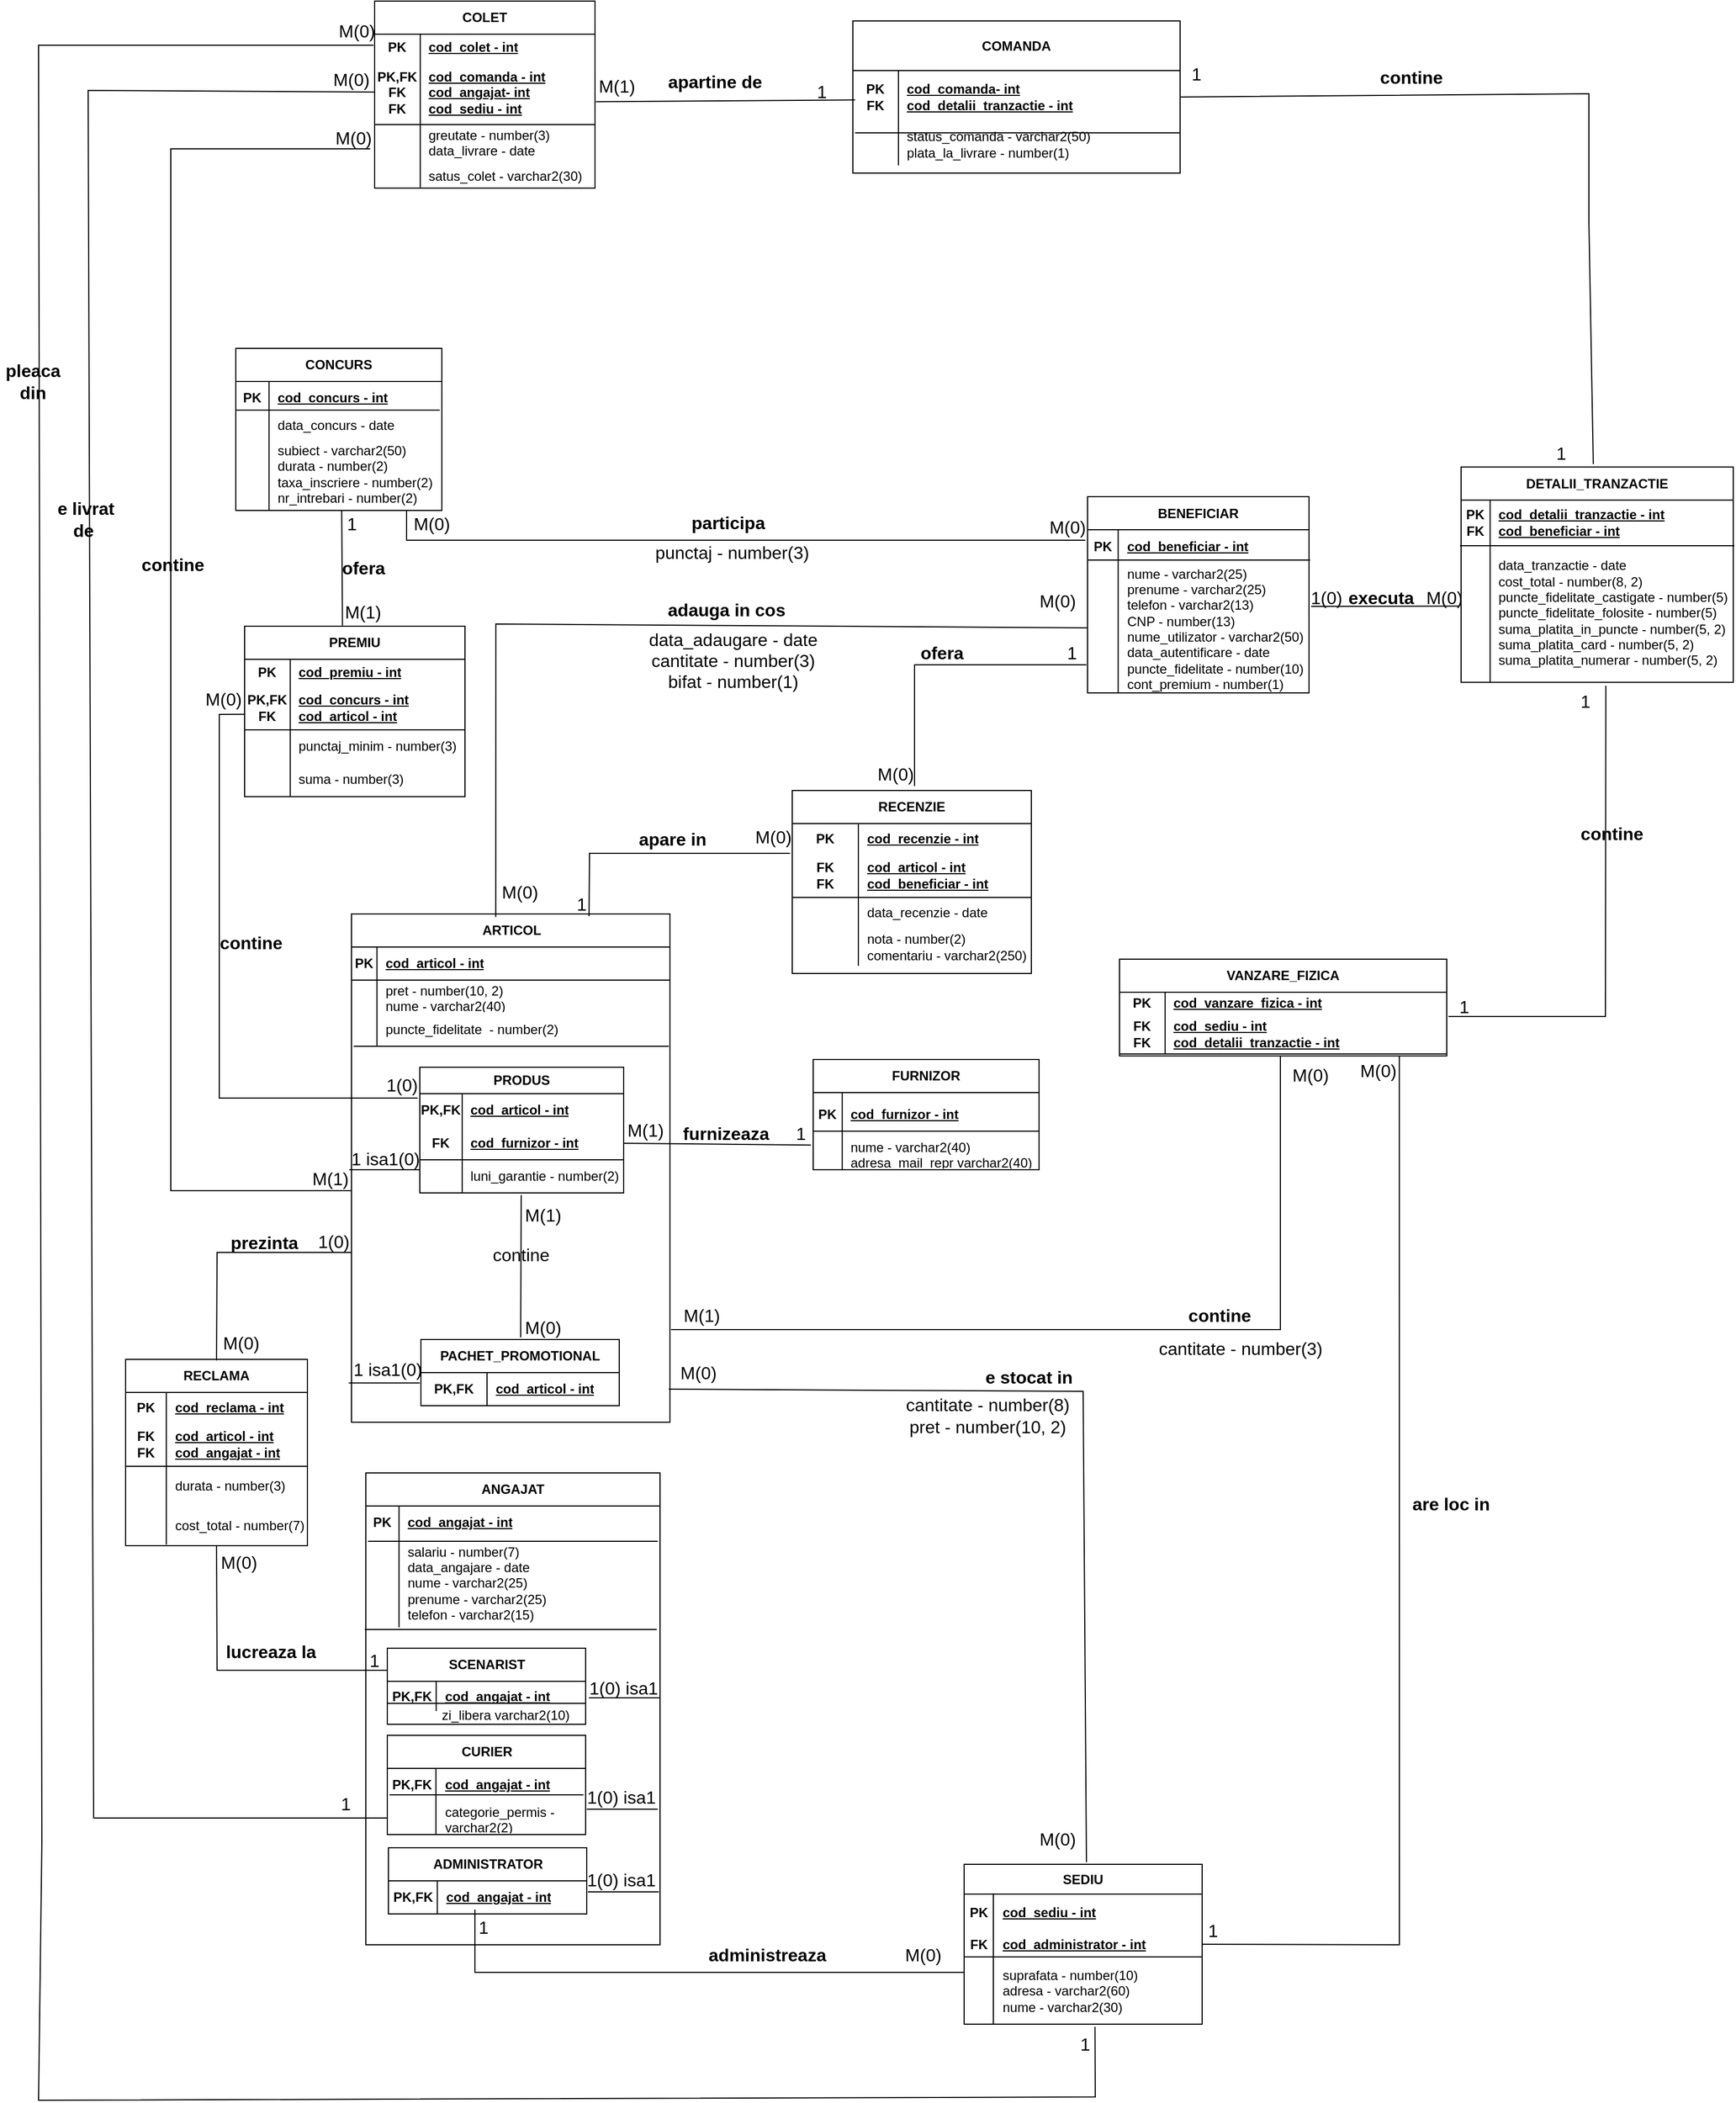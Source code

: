 <mxfile version="24.7.7">
  <diagram name="Page-1" id="eVg15kKKChWgJaqwCrzk">
    <mxGraphModel dx="1635" dy="1873" grid="0" gridSize="10" guides="1" tooltips="1" connect="1" arrows="1" fold="1" page="0" pageScale="1" pageWidth="827" pageHeight="1169" math="0" shadow="0">
      <root>
        <mxCell id="0" />
        <mxCell id="1" parent="0" />
        <mxCell id="vxR_gPv5zWsvt0VfB7II-1" value="ARTICOL" style="shape=table;startSize=30;container=1;collapsible=1;childLayout=tableLayout;fixedRows=1;rowLines=0;fontStyle=1;align=center;resizeLast=1;html=1;" parent="1" vertex="1">
          <mxGeometry x="81" y="-109" width="289" height="461" as="geometry">
            <mxRectangle x="114" y="-78" width="87" height="30" as="alternateBounds" />
          </mxGeometry>
        </mxCell>
        <mxCell id="vxR_gPv5zWsvt0VfB7II-2" value="" style="shape=tableRow;horizontal=0;startSize=0;swimlaneHead=0;swimlaneBody=0;fillColor=none;collapsible=0;dropTarget=0;points=[[0,0.5],[1,0.5]];portConstraint=eastwest;top=0;left=0;right=0;bottom=1;" parent="vxR_gPv5zWsvt0VfB7II-1" vertex="1">
          <mxGeometry y="30" width="289" height="30" as="geometry" />
        </mxCell>
        <mxCell id="vxR_gPv5zWsvt0VfB7II-3" value="PK" style="shape=partialRectangle;connectable=0;fillColor=none;top=0;left=0;bottom=0;right=0;fontStyle=1;overflow=hidden;whiteSpace=wrap;html=1;" parent="vxR_gPv5zWsvt0VfB7II-2" vertex="1">
          <mxGeometry width="23.129" height="30" as="geometry">
            <mxRectangle width="23.129" height="30" as="alternateBounds" />
          </mxGeometry>
        </mxCell>
        <mxCell id="vxR_gPv5zWsvt0VfB7II-4" value="cod_articol - int" style="shape=partialRectangle;connectable=0;fillColor=none;top=0;left=0;bottom=0;right=0;align=left;spacingLeft=6;fontStyle=5;overflow=hidden;whiteSpace=wrap;html=1;" parent="vxR_gPv5zWsvt0VfB7II-2" vertex="1">
          <mxGeometry x="23.129" width="265.871" height="30" as="geometry">
            <mxRectangle width="265.871" height="30" as="alternateBounds" />
          </mxGeometry>
        </mxCell>
        <mxCell id="vxR_gPv5zWsvt0VfB7II-5" value="" style="shape=tableRow;horizontal=0;startSize=0;swimlaneHead=0;swimlaneBody=0;fillColor=none;collapsible=0;dropTarget=0;points=[[0,0.5],[1,0.5]];portConstraint=eastwest;top=0;left=0;right=0;bottom=0;" parent="vxR_gPv5zWsvt0VfB7II-1" vertex="1">
          <mxGeometry y="60" width="289" height="30" as="geometry" />
        </mxCell>
        <mxCell id="vxR_gPv5zWsvt0VfB7II-6" value="" style="shape=partialRectangle;connectable=0;fillColor=none;top=0;left=0;bottom=0;right=0;editable=1;overflow=hidden;whiteSpace=wrap;html=1;" parent="vxR_gPv5zWsvt0VfB7II-5" vertex="1">
          <mxGeometry width="23.129" height="30" as="geometry">
            <mxRectangle width="23.129" height="30" as="alternateBounds" />
          </mxGeometry>
        </mxCell>
        <mxCell id="vxR_gPv5zWsvt0VfB7II-7" value="pret - number(10, 2)&lt;div&gt;nume - varchar2(40)&lt;br&gt;&lt;div&gt;&lt;br&gt;&lt;/div&gt;&lt;/div&gt;" style="shape=partialRectangle;connectable=0;fillColor=none;top=0;left=0;bottom=0;right=0;align=left;spacingLeft=6;overflow=hidden;whiteSpace=wrap;html=1;" parent="vxR_gPv5zWsvt0VfB7II-5" vertex="1">
          <mxGeometry x="23.129" width="265.871" height="30" as="geometry">
            <mxRectangle width="265.871" height="30" as="alternateBounds" />
          </mxGeometry>
        </mxCell>
        <mxCell id="vxR_gPv5zWsvt0VfB7II-8" value="" style="shape=tableRow;horizontal=0;startSize=0;swimlaneHead=0;swimlaneBody=0;fillColor=none;collapsible=0;dropTarget=0;points=[[0,0.5],[1,0.5]];portConstraint=eastwest;top=0;left=0;right=0;bottom=0;" parent="vxR_gPv5zWsvt0VfB7II-1" vertex="1">
          <mxGeometry y="90" width="289" height="30" as="geometry" />
        </mxCell>
        <mxCell id="vxR_gPv5zWsvt0VfB7II-9" value="" style="shape=partialRectangle;connectable=0;fillColor=none;top=0;left=0;bottom=0;right=0;editable=1;overflow=hidden;whiteSpace=wrap;html=1;" parent="vxR_gPv5zWsvt0VfB7II-8" vertex="1">
          <mxGeometry width="23.129" height="30" as="geometry">
            <mxRectangle width="23.129" height="30" as="alternateBounds" />
          </mxGeometry>
        </mxCell>
        <mxCell id="vxR_gPv5zWsvt0VfB7II-10" value="&lt;div&gt;puncte_fidelitate&amp;nbsp; - number(2)&lt;br&gt;&lt;/div&gt;" style="shape=partialRectangle;connectable=0;fillColor=none;top=0;left=0;bottom=0;right=0;align=left;spacingLeft=6;overflow=hidden;whiteSpace=wrap;html=1;" parent="vxR_gPv5zWsvt0VfB7II-8" vertex="1">
          <mxGeometry x="23.129" width="265.871" height="30" as="geometry">
            <mxRectangle width="265.871" height="30" as="alternateBounds" />
          </mxGeometry>
        </mxCell>
        <mxCell id="vxR_gPv5zWsvt0VfB7II-29" value="PRODUS" style="shape=table;startSize=24;container=1;collapsible=1;childLayout=tableLayout;fixedRows=1;rowLines=0;fontStyle=1;align=center;resizeLast=1;html=1;whiteSpace=wrap;" parent="1" vertex="1">
          <mxGeometry x="143" y="30" width="185" height="114" as="geometry" />
        </mxCell>
        <mxCell id="vxR_gPv5zWsvt0VfB7II-30" value="" style="shape=tableRow;horizontal=0;startSize=0;swimlaneHead=0;swimlaneBody=0;fillColor=none;collapsible=0;dropTarget=0;points=[[0,0.5],[1,0.5]];portConstraint=eastwest;top=0;left=0;right=0;bottom=0;html=1;" parent="vxR_gPv5zWsvt0VfB7II-29" vertex="1">
          <mxGeometry y="24" width="185" height="30" as="geometry" />
        </mxCell>
        <mxCell id="vxR_gPv5zWsvt0VfB7II-31" value="PK,FK" style="shape=partialRectangle;connectable=0;fillColor=none;top=0;left=0;bottom=0;right=0;fontStyle=1;overflow=hidden;html=1;whiteSpace=wrap;" parent="vxR_gPv5zWsvt0VfB7II-30" vertex="1">
          <mxGeometry width="38.458" height="30" as="geometry">
            <mxRectangle width="38.458" height="30" as="alternateBounds" />
          </mxGeometry>
        </mxCell>
        <mxCell id="vxR_gPv5zWsvt0VfB7II-32" value="cod_articol - int" style="shape=partialRectangle;connectable=0;fillColor=none;top=0;left=0;bottom=0;right=0;align=left;spacingLeft=6;fontStyle=5;overflow=hidden;html=1;whiteSpace=wrap;" parent="vxR_gPv5zWsvt0VfB7II-30" vertex="1">
          <mxGeometry x="38.458" width="146.542" height="30" as="geometry">
            <mxRectangle width="146.542" height="30" as="alternateBounds" />
          </mxGeometry>
        </mxCell>
        <mxCell id="vxR_gPv5zWsvt0VfB7II-33" value="" style="shape=tableRow;horizontal=0;startSize=0;swimlaneHead=0;swimlaneBody=0;fillColor=none;collapsible=0;dropTarget=0;points=[[0,0.5],[1,0.5]];portConstraint=eastwest;top=0;left=0;right=0;bottom=1;html=1;" parent="vxR_gPv5zWsvt0VfB7II-29" vertex="1">
          <mxGeometry y="54" width="185" height="30" as="geometry" />
        </mxCell>
        <mxCell id="vxR_gPv5zWsvt0VfB7II-34" value="FK" style="shape=partialRectangle;connectable=0;fillColor=none;top=0;left=0;bottom=0;right=0;fontStyle=1;overflow=hidden;html=1;whiteSpace=wrap;" parent="vxR_gPv5zWsvt0VfB7II-33" vertex="1">
          <mxGeometry width="38.458" height="30" as="geometry">
            <mxRectangle width="38.458" height="30" as="alternateBounds" />
          </mxGeometry>
        </mxCell>
        <mxCell id="vxR_gPv5zWsvt0VfB7II-35" value="cod_furnizor - int" style="shape=partialRectangle;connectable=0;fillColor=none;top=0;left=0;bottom=0;right=0;align=left;spacingLeft=6;fontStyle=5;overflow=hidden;html=1;whiteSpace=wrap;" parent="vxR_gPv5zWsvt0VfB7II-33" vertex="1">
          <mxGeometry x="38.458" width="146.542" height="30" as="geometry">
            <mxRectangle width="146.542" height="30" as="alternateBounds" />
          </mxGeometry>
        </mxCell>
        <mxCell id="vxR_gPv5zWsvt0VfB7II-36" value="" style="shape=tableRow;horizontal=0;startSize=0;swimlaneHead=0;swimlaneBody=0;fillColor=none;collapsible=0;dropTarget=0;points=[[0,0.5],[1,0.5]];portConstraint=eastwest;top=0;left=0;right=0;bottom=0;html=1;" parent="vxR_gPv5zWsvt0VfB7II-29" vertex="1">
          <mxGeometry y="84" width="185" height="30" as="geometry" />
        </mxCell>
        <mxCell id="vxR_gPv5zWsvt0VfB7II-37" value="" style="shape=partialRectangle;connectable=0;fillColor=none;top=0;left=0;bottom=0;right=0;editable=1;overflow=hidden;html=1;whiteSpace=wrap;" parent="vxR_gPv5zWsvt0VfB7II-36" vertex="1">
          <mxGeometry width="38.458" height="30" as="geometry">
            <mxRectangle width="38.458" height="30" as="alternateBounds" />
          </mxGeometry>
        </mxCell>
        <mxCell id="vxR_gPv5zWsvt0VfB7II-38" value="luni_garantie - number(2)" style="shape=partialRectangle;connectable=0;fillColor=none;top=0;left=0;bottom=0;right=0;align=left;spacingLeft=6;overflow=hidden;html=1;whiteSpace=wrap;" parent="vxR_gPv5zWsvt0VfB7II-36" vertex="1">
          <mxGeometry x="38.458" width="146.542" height="30" as="geometry">
            <mxRectangle width="146.542" height="30" as="alternateBounds" />
          </mxGeometry>
        </mxCell>
        <mxCell id="vxR_gPv5zWsvt0VfB7II-42" value="PACHET_PROMOTIONAL" style="shape=table;startSize=30;container=1;collapsible=1;childLayout=tableLayout;fixedRows=1;rowLines=0;fontStyle=1;align=center;resizeLast=1;html=1;whiteSpace=wrap;" parent="1" vertex="1">
          <mxGeometry x="144" y="277" width="180" height="60" as="geometry" />
        </mxCell>
        <mxCell id="vxR_gPv5zWsvt0VfB7II-43" value="" style="shape=tableRow;horizontal=0;startSize=0;swimlaneHead=0;swimlaneBody=0;fillColor=none;collapsible=0;dropTarget=0;points=[[0,0.5],[1,0.5]];portConstraint=eastwest;top=0;left=0;right=0;bottom=0;html=1;" parent="vxR_gPv5zWsvt0VfB7II-42" vertex="1">
          <mxGeometry y="30" width="180" height="30" as="geometry" />
        </mxCell>
        <mxCell id="vxR_gPv5zWsvt0VfB7II-44" value="PK,FK" style="shape=partialRectangle;connectable=0;fillColor=none;top=0;left=0;bottom=0;right=0;fontStyle=1;overflow=hidden;html=1;whiteSpace=wrap;" parent="vxR_gPv5zWsvt0VfB7II-43" vertex="1">
          <mxGeometry width="60" height="30" as="geometry">
            <mxRectangle width="60" height="30" as="alternateBounds" />
          </mxGeometry>
        </mxCell>
        <mxCell id="vxR_gPv5zWsvt0VfB7II-45" value="cod_articol - int" style="shape=partialRectangle;connectable=0;fillColor=none;top=0;left=0;bottom=0;right=0;align=left;spacingLeft=6;fontStyle=5;overflow=hidden;html=1;whiteSpace=wrap;" parent="vxR_gPv5zWsvt0VfB7II-43" vertex="1">
          <mxGeometry x="60" width="120" height="30" as="geometry">
            <mxRectangle width="120" height="30" as="alternateBounds" />
          </mxGeometry>
        </mxCell>
        <mxCell id="vxR_gPv5zWsvt0VfB7II-57" value="" style="endArrow=none;html=1;rounded=0;fontSize=12;startSize=8;endSize=8;curved=1;exitX=0.132;exitY=1.058;exitDx=0;exitDy=0;exitPerimeter=0;" parent="1" edge="1">
          <mxGeometry width="50" height="50" relative="1" as="geometry">
            <mxPoint x="234.56" y="275.0" as="sourcePoint" />
            <mxPoint x="235" y="146" as="targetPoint" />
          </mxGeometry>
        </mxCell>
        <mxCell id="vxR_gPv5zWsvt0VfB7II-58" value="contine" style="text;html=1;align=center;verticalAlign=middle;whiteSpace=wrap;rounded=0;fontSize=16;" parent="1" vertex="1">
          <mxGeometry x="205" y="184" width="60" height="32" as="geometry" />
        </mxCell>
        <mxCell id="vxR_gPv5zWsvt0VfB7II-59" value="M(1)" style="text;html=1;align=center;verticalAlign=middle;whiteSpace=wrap;rounded=0;fontSize=16;" parent="1" vertex="1">
          <mxGeometry x="225" y="149" width="60" height="30" as="geometry" />
        </mxCell>
        <mxCell id="vxR_gPv5zWsvt0VfB7II-60" value="M(0)" style="text;html=1;align=center;verticalAlign=middle;whiteSpace=wrap;rounded=0;fontSize=16;" parent="1" vertex="1">
          <mxGeometry x="225" y="251" width="60" height="30" as="geometry" />
        </mxCell>
        <mxCell id="vxR_gPv5zWsvt0VfB7II-74" value="FURNIZOR" style="shape=table;startSize=30;container=1;collapsible=1;childLayout=tableLayout;fixedRows=1;rowLines=0;fontStyle=1;align=center;resizeLast=1;html=1;whiteSpace=wrap;" parent="1" vertex="1">
          <mxGeometry x="500" y="23" width="205" height="100" as="geometry" />
        </mxCell>
        <mxCell id="vxR_gPv5zWsvt0VfB7II-75" value="" style="shape=tableRow;horizontal=0;startSize=0;swimlaneHead=0;swimlaneBody=0;fillColor=none;collapsible=0;dropTarget=0;points=[[0,0.5],[1,0.5]];portConstraint=eastwest;top=0;left=0;right=0;bottom=0;html=1;" parent="vxR_gPv5zWsvt0VfB7II-74" vertex="1">
          <mxGeometry y="30" width="205" height="40" as="geometry" />
        </mxCell>
        <mxCell id="vxR_gPv5zWsvt0VfB7II-76" value="PK" style="shape=partialRectangle;connectable=0;fillColor=none;top=0;left=0;bottom=0;right=0;fontStyle=1;overflow=hidden;html=1;whiteSpace=wrap;" parent="vxR_gPv5zWsvt0VfB7II-75" vertex="1">
          <mxGeometry width="26.344" height="40" as="geometry">
            <mxRectangle width="26.344" height="40" as="alternateBounds" />
          </mxGeometry>
        </mxCell>
        <mxCell id="vxR_gPv5zWsvt0VfB7II-77" value="cod_furnizor - int" style="shape=partialRectangle;connectable=0;fillColor=none;top=0;left=0;bottom=0;right=0;align=left;spacingLeft=6;fontStyle=5;overflow=hidden;html=1;whiteSpace=wrap;" parent="vxR_gPv5zWsvt0VfB7II-75" vertex="1">
          <mxGeometry x="26.344" width="178.656" height="40" as="geometry">
            <mxRectangle width="178.656" height="40" as="alternateBounds" />
          </mxGeometry>
        </mxCell>
        <mxCell id="vxR_gPv5zWsvt0VfB7II-81" value="" style="shape=tableRow;horizontal=0;startSize=0;swimlaneHead=0;swimlaneBody=0;fillColor=none;collapsible=0;dropTarget=0;points=[[0,0.5],[1,0.5]];portConstraint=eastwest;top=0;left=0;right=0;bottom=0;html=1;" parent="vxR_gPv5zWsvt0VfB7II-74" vertex="1">
          <mxGeometry y="70" width="205" height="30" as="geometry" />
        </mxCell>
        <mxCell id="vxR_gPv5zWsvt0VfB7II-82" value="" style="shape=partialRectangle;connectable=0;fillColor=none;top=0;left=0;bottom=0;right=0;editable=1;overflow=hidden;html=1;whiteSpace=wrap;" parent="vxR_gPv5zWsvt0VfB7II-81" vertex="1">
          <mxGeometry width="26.344" height="30" as="geometry">
            <mxRectangle width="26.344" height="30" as="alternateBounds" />
          </mxGeometry>
        </mxCell>
        <mxCell id="vxR_gPv5zWsvt0VfB7II-83" value="nume - varchar2(40)&lt;div&gt;adresa_mail_repr varchar2(40)&lt;/div&gt;" style="shape=partialRectangle;connectable=0;fillColor=none;top=0;left=0;bottom=0;right=0;align=left;spacingLeft=6;overflow=hidden;html=1;whiteSpace=wrap;" parent="vxR_gPv5zWsvt0VfB7II-81" vertex="1">
          <mxGeometry x="26.344" width="178.656" height="30" as="geometry">
            <mxRectangle width="178.656" height="30" as="alternateBounds" />
          </mxGeometry>
        </mxCell>
        <mxCell id="vxR_gPv5zWsvt0VfB7II-87" value="" style="endArrow=none;html=1;rounded=0;fontSize=12;startSize=8;endSize=8;curved=1;entryX=-0.01;entryY=0.253;entryDx=0;entryDy=0;entryPerimeter=0;exitX=1;exitY=0.5;exitDx=0;exitDy=0;" parent="1" source="vxR_gPv5zWsvt0VfB7II-33" target="vxR_gPv5zWsvt0VfB7II-81" edge="1">
          <mxGeometry width="50" height="50" relative="1" as="geometry">
            <mxPoint x="371" y="233" as="sourcePoint" />
            <mxPoint x="389" y="161" as="targetPoint" />
          </mxGeometry>
        </mxCell>
        <mxCell id="vxR_gPv5zWsvt0VfB7II-88" value="furnizeaza" style="text;html=1;align=center;verticalAlign=middle;whiteSpace=wrap;rounded=0;fontSize=16;fontStyle=1" parent="1" vertex="1">
          <mxGeometry x="391" y="75" width="60" height="30" as="geometry" />
        </mxCell>
        <mxCell id="vxR_gPv5zWsvt0VfB7II-89" value="M(1)" style="text;html=1;align=center;verticalAlign=middle;whiteSpace=wrap;rounded=0;fontSize=16;" parent="1" vertex="1">
          <mxGeometry x="318" y="72" width="60" height="30" as="geometry" />
        </mxCell>
        <mxCell id="vxR_gPv5zWsvt0VfB7II-90" value="1" style="text;html=1;align=center;verticalAlign=middle;whiteSpace=wrap;rounded=0;fontSize=16;" parent="1" vertex="1">
          <mxGeometry x="459" y="75" width="60" height="30" as="geometry" />
        </mxCell>
        <mxCell id="vxR_gPv5zWsvt0VfB7II-114" value="" style="line;strokeWidth=1;rotatable=0;dashed=0;labelPosition=right;align=left;verticalAlign=middle;spacingTop=0;spacingLeft=6;points=[];portConstraint=eastwest;" parent="1" vertex="1">
          <mxGeometry x="500" y="83" width="205" height="10" as="geometry" />
        </mxCell>
        <mxCell id="vxR_gPv5zWsvt0VfB7II-119" value="ANGAJAT" style="shape=table;startSize=30;container=1;collapsible=1;childLayout=tableLayout;fixedRows=1;rowLines=0;fontStyle=1;align=center;resizeLast=1;html=1;whiteSpace=wrap;" parent="1" vertex="1">
          <mxGeometry x="94" y="398" width="267" height="428" as="geometry" />
        </mxCell>
        <mxCell id="vxR_gPv5zWsvt0VfB7II-120" value="" style="shape=tableRow;horizontal=0;startSize=0;swimlaneHead=0;swimlaneBody=0;fillColor=none;collapsible=0;dropTarget=0;points=[[0,0.5],[1,0.5]];portConstraint=eastwest;top=0;left=0;right=0;bottom=0;html=1;" parent="vxR_gPv5zWsvt0VfB7II-119" vertex="1">
          <mxGeometry y="30" width="267" height="30" as="geometry" />
        </mxCell>
        <mxCell id="vxR_gPv5zWsvt0VfB7II-121" value="PK" style="shape=partialRectangle;connectable=0;fillColor=none;top=0;left=0;bottom=0;right=0;fontStyle=1;overflow=hidden;html=1;whiteSpace=wrap;" parent="vxR_gPv5zWsvt0VfB7II-120" vertex="1">
          <mxGeometry width="30.15" height="30" as="geometry">
            <mxRectangle width="30.15" height="30" as="alternateBounds" />
          </mxGeometry>
        </mxCell>
        <mxCell id="vxR_gPv5zWsvt0VfB7II-122" value="cod_angajat - int" style="shape=partialRectangle;connectable=0;fillColor=none;top=0;left=0;bottom=0;right=0;align=left;spacingLeft=6;fontStyle=5;overflow=hidden;html=1;whiteSpace=wrap;" parent="vxR_gPv5zWsvt0VfB7II-120" vertex="1">
          <mxGeometry x="30.15" width="236.85" height="30" as="geometry">
            <mxRectangle width="236.85" height="30" as="alternateBounds" />
          </mxGeometry>
        </mxCell>
        <mxCell id="vxR_gPv5zWsvt0VfB7II-126" value="" style="shape=tableRow;horizontal=0;startSize=0;swimlaneHead=0;swimlaneBody=0;fillColor=none;collapsible=0;dropTarget=0;points=[[0,0.5],[1,0.5]];portConstraint=eastwest;top=0;left=0;right=0;bottom=0;html=1;" parent="vxR_gPv5zWsvt0VfB7II-119" vertex="1">
          <mxGeometry y="60" width="267" height="80" as="geometry" />
        </mxCell>
        <mxCell id="vxR_gPv5zWsvt0VfB7II-127" value="" style="shape=partialRectangle;connectable=0;fillColor=none;top=0;left=0;bottom=0;right=0;editable=1;overflow=hidden;html=1;whiteSpace=wrap;" parent="vxR_gPv5zWsvt0VfB7II-126" vertex="1">
          <mxGeometry width="30.15" height="80" as="geometry">
            <mxRectangle width="30.15" height="80" as="alternateBounds" />
          </mxGeometry>
        </mxCell>
        <mxCell id="vxR_gPv5zWsvt0VfB7II-128" value="salariu - number(7)&lt;div&gt;data_angajare - date&lt;/div&gt;&lt;div&gt;nume - varchar2(25)&lt;/div&gt;&lt;div&gt;prenume - varchar2(25)&lt;/div&gt;&lt;div&gt;telefon - varchar2(15)&lt;/div&gt;" style="shape=partialRectangle;connectable=0;fillColor=none;top=0;left=0;bottom=0;right=0;align=left;spacingLeft=6;overflow=hidden;html=1;whiteSpace=wrap;" parent="vxR_gPv5zWsvt0VfB7II-126" vertex="1">
          <mxGeometry x="30.15" width="236.85" height="80" as="geometry">
            <mxRectangle width="236.85" height="80" as="alternateBounds" />
          </mxGeometry>
        </mxCell>
        <mxCell id="vxR_gPv5zWsvt0VfB7II-132" value="ADMINISTRATOR" style="shape=table;startSize=30;container=1;collapsible=1;childLayout=tableLayout;fixedRows=1;rowLines=0;fontStyle=1;align=center;resizeLast=1;html=1;whiteSpace=wrap;" parent="1" vertex="1">
          <mxGeometry x="114.5" y="738" width="180" height="60" as="geometry" />
        </mxCell>
        <mxCell id="vxR_gPv5zWsvt0VfB7II-133" value="" style="shape=tableRow;horizontal=0;startSize=0;swimlaneHead=0;swimlaneBody=0;fillColor=none;collapsible=0;dropTarget=0;points=[[0,0.5],[1,0.5]];portConstraint=eastwest;top=0;left=0;right=0;bottom=0;html=1;" parent="vxR_gPv5zWsvt0VfB7II-132" vertex="1">
          <mxGeometry y="30" width="180" height="30" as="geometry" />
        </mxCell>
        <mxCell id="vxR_gPv5zWsvt0VfB7II-134" value="PK,FK" style="shape=partialRectangle;connectable=0;fillColor=none;top=0;left=0;bottom=0;right=0;fontStyle=1;overflow=hidden;html=1;whiteSpace=wrap;" parent="vxR_gPv5zWsvt0VfB7II-133" vertex="1">
          <mxGeometry width="44.35" height="30" as="geometry">
            <mxRectangle width="44.35" height="30" as="alternateBounds" />
          </mxGeometry>
        </mxCell>
        <mxCell id="vxR_gPv5zWsvt0VfB7II-135" value="cod_angajat - int" style="shape=partialRectangle;connectable=0;fillColor=none;top=0;left=0;bottom=0;right=0;align=left;spacingLeft=6;fontStyle=5;overflow=hidden;html=1;whiteSpace=wrap;" parent="vxR_gPv5zWsvt0VfB7II-133" vertex="1">
          <mxGeometry x="44.35" width="135.65" height="30" as="geometry">
            <mxRectangle width="135.65" height="30" as="alternateBounds" />
          </mxGeometry>
        </mxCell>
        <mxCell id="vxR_gPv5zWsvt0VfB7II-146" value="CURIER" style="shape=table;startSize=30;container=1;collapsible=1;childLayout=tableLayout;fixedRows=1;rowLines=0;fontStyle=1;align=center;resizeLast=1;html=1;whiteSpace=wrap;" parent="1" vertex="1">
          <mxGeometry x="113.5" y="636" width="180" height="90" as="geometry" />
        </mxCell>
        <mxCell id="vxR_gPv5zWsvt0VfB7II-147" value="" style="shape=tableRow;horizontal=0;startSize=0;swimlaneHead=0;swimlaneBody=0;fillColor=none;collapsible=0;dropTarget=0;points=[[0,0.5],[1,0.5]];portConstraint=eastwest;top=0;left=0;right=0;bottom=0;html=1;" parent="vxR_gPv5zWsvt0VfB7II-146" vertex="1">
          <mxGeometry y="30" width="180" height="30" as="geometry" />
        </mxCell>
        <mxCell id="vxR_gPv5zWsvt0VfB7II-148" value="PK,FK" style="shape=partialRectangle;connectable=0;fillColor=none;top=0;left=0;bottom=0;right=0;fontStyle=1;overflow=hidden;html=1;whiteSpace=wrap;" parent="vxR_gPv5zWsvt0VfB7II-147" vertex="1">
          <mxGeometry width="44.15" height="30" as="geometry">
            <mxRectangle width="44.15" height="30" as="alternateBounds" />
          </mxGeometry>
        </mxCell>
        <mxCell id="vxR_gPv5zWsvt0VfB7II-149" value="cod_angajat - int" style="shape=partialRectangle;connectable=0;fillColor=none;top=0;left=0;bottom=0;right=0;align=left;spacingLeft=6;fontStyle=5;overflow=hidden;html=1;whiteSpace=wrap;" parent="vxR_gPv5zWsvt0VfB7II-147" vertex="1">
          <mxGeometry x="44.15" width="135.85" height="30" as="geometry">
            <mxRectangle width="135.85" height="30" as="alternateBounds" />
          </mxGeometry>
        </mxCell>
        <mxCell id="vxR_gPv5zWsvt0VfB7II-150" value="" style="shape=tableRow;horizontal=0;startSize=0;swimlaneHead=0;swimlaneBody=0;fillColor=none;collapsible=0;dropTarget=0;points=[[0,0.5],[1,0.5]];portConstraint=eastwest;top=0;left=0;right=0;bottom=0;html=1;" parent="vxR_gPv5zWsvt0VfB7II-146" vertex="1">
          <mxGeometry y="60" width="180" height="30" as="geometry" />
        </mxCell>
        <mxCell id="vxR_gPv5zWsvt0VfB7II-151" value="" style="shape=partialRectangle;connectable=0;fillColor=none;top=0;left=0;bottom=0;right=0;editable=1;overflow=hidden;html=1;whiteSpace=wrap;" parent="vxR_gPv5zWsvt0VfB7II-150" vertex="1">
          <mxGeometry width="44.15" height="30" as="geometry">
            <mxRectangle width="44.15" height="30" as="alternateBounds" />
          </mxGeometry>
        </mxCell>
        <mxCell id="vxR_gPv5zWsvt0VfB7II-152" value="categorie_permis - varchar2(2)" style="shape=partialRectangle;connectable=0;fillColor=none;top=0;left=0;bottom=0;right=0;align=left;spacingLeft=6;overflow=hidden;html=1;whiteSpace=wrap;" parent="vxR_gPv5zWsvt0VfB7II-150" vertex="1">
          <mxGeometry x="44.15" width="135.85" height="30" as="geometry">
            <mxRectangle width="135.85" height="30" as="alternateBounds" />
          </mxGeometry>
        </mxCell>
        <mxCell id="vxR_gPv5zWsvt0VfB7II-155" value="" style="line;strokeWidth=1;rotatable=0;dashed=0;labelPosition=right;align=left;verticalAlign=middle;spacingTop=0;spacingLeft=6;points=[];portConstraint=eastwest;" parent="1" vertex="1">
          <mxGeometry x="115.5" y="685" width="176" height="10" as="geometry" />
        </mxCell>
        <mxCell id="vxR_gPv5zWsvt0VfB7II-156" value="SEDIU" style="shape=table;startSize=27;container=1;collapsible=1;childLayout=tableLayout;fixedRows=1;rowLines=0;fontStyle=1;align=center;resizeLast=1;html=1;whiteSpace=wrap;" parent="1" vertex="1">
          <mxGeometry x="637" y="753" width="216" height="145" as="geometry" />
        </mxCell>
        <mxCell id="vxR_gPv5zWsvt0VfB7II-157" value="" style="shape=tableRow;horizontal=0;startSize=0;swimlaneHead=0;swimlaneBody=0;fillColor=none;collapsible=0;dropTarget=0;points=[[0,0.5],[1,0.5]];portConstraint=eastwest;top=0;left=0;right=0;bottom=0;html=1;" parent="vxR_gPv5zWsvt0VfB7II-156" vertex="1">
          <mxGeometry y="27" width="216" height="34" as="geometry" />
        </mxCell>
        <mxCell id="vxR_gPv5zWsvt0VfB7II-158" value="PK" style="shape=partialRectangle;connectable=0;fillColor=none;top=0;left=0;bottom=0;right=0;fontStyle=1;overflow=hidden;html=1;whiteSpace=wrap;" parent="vxR_gPv5zWsvt0VfB7II-157" vertex="1">
          <mxGeometry width="26.517" height="34" as="geometry">
            <mxRectangle width="26.517" height="34" as="alternateBounds" />
          </mxGeometry>
        </mxCell>
        <mxCell id="vxR_gPv5zWsvt0VfB7II-159" value="cod_sediu - int" style="shape=partialRectangle;connectable=0;fillColor=none;top=0;left=0;bottom=0;right=0;align=left;spacingLeft=6;fontStyle=5;overflow=hidden;html=1;whiteSpace=wrap;" parent="vxR_gPv5zWsvt0VfB7II-157" vertex="1">
          <mxGeometry x="26.517" width="189.483" height="34" as="geometry">
            <mxRectangle width="189.483" height="34" as="alternateBounds" />
          </mxGeometry>
        </mxCell>
        <mxCell id="vxR_gPv5zWsvt0VfB7II-160" value="" style="shape=tableRow;horizontal=0;startSize=0;swimlaneHead=0;swimlaneBody=0;fillColor=none;collapsible=0;dropTarget=0;points=[[0,0.5],[1,0.5]];portConstraint=eastwest;top=0;left=0;right=0;bottom=1;html=1;" parent="vxR_gPv5zWsvt0VfB7II-156" vertex="1">
          <mxGeometry y="61" width="216" height="23" as="geometry" />
        </mxCell>
        <mxCell id="vxR_gPv5zWsvt0VfB7II-161" value="FK" style="shape=partialRectangle;connectable=0;fillColor=none;top=0;left=0;bottom=0;right=0;fontStyle=1;overflow=hidden;html=1;whiteSpace=wrap;" parent="vxR_gPv5zWsvt0VfB7II-160" vertex="1">
          <mxGeometry width="26.517" height="23" as="geometry">
            <mxRectangle width="26.517" height="23" as="alternateBounds" />
          </mxGeometry>
        </mxCell>
        <mxCell id="vxR_gPv5zWsvt0VfB7II-162" value="cod_administrator - int" style="shape=partialRectangle;connectable=0;fillColor=none;top=0;left=0;bottom=0;right=0;align=left;spacingLeft=6;fontStyle=5;overflow=hidden;html=1;whiteSpace=wrap;" parent="vxR_gPv5zWsvt0VfB7II-160" vertex="1">
          <mxGeometry x="26.517" width="189.483" height="23" as="geometry">
            <mxRectangle width="189.483" height="23" as="alternateBounds" />
          </mxGeometry>
        </mxCell>
        <mxCell id="vxR_gPv5zWsvt0VfB7II-166" value="" style="shape=tableRow;horizontal=0;startSize=0;swimlaneHead=0;swimlaneBody=0;fillColor=none;collapsible=0;dropTarget=0;points=[[0,0.5],[1,0.5]];portConstraint=eastwest;top=0;left=0;right=0;bottom=0;html=1;" parent="vxR_gPv5zWsvt0VfB7II-156" vertex="1">
          <mxGeometry y="84" width="216" height="61" as="geometry" />
        </mxCell>
        <mxCell id="vxR_gPv5zWsvt0VfB7II-167" value="" style="shape=partialRectangle;connectable=0;fillColor=none;top=0;left=0;bottom=0;right=0;editable=1;overflow=hidden;html=1;whiteSpace=wrap;" parent="vxR_gPv5zWsvt0VfB7II-166" vertex="1">
          <mxGeometry width="26.517" height="61" as="geometry">
            <mxRectangle width="26.517" height="61" as="alternateBounds" />
          </mxGeometry>
        </mxCell>
        <mxCell id="vxR_gPv5zWsvt0VfB7II-168" value="suprafata - number(10)&lt;div&gt;adresa - varchar2(60)&lt;/div&gt;&lt;div&gt;nume - varchar2(30)&lt;/div&gt;" style="shape=partialRectangle;connectable=0;fillColor=none;top=0;left=0;bottom=0;right=0;align=left;spacingLeft=6;overflow=hidden;html=1;whiteSpace=wrap;" parent="vxR_gPv5zWsvt0VfB7II-166" vertex="1">
          <mxGeometry x="26.517" width="189.483" height="61" as="geometry">
            <mxRectangle width="189.483" height="61" as="alternateBounds" />
          </mxGeometry>
        </mxCell>
        <mxCell id="vxR_gPv5zWsvt0VfB7II-175" value="BENEFICIAR" style="shape=table;startSize=30;container=1;collapsible=1;childLayout=tableLayout;fixedRows=1;rowLines=0;fontStyle=1;align=center;resizeLast=1;html=1;whiteSpace=wrap;" parent="1" vertex="1">
          <mxGeometry x="749" y="-487.5" width="201" height="178" as="geometry" />
        </mxCell>
        <mxCell id="vxR_gPv5zWsvt0VfB7II-176" value="" style="shape=tableRow;horizontal=0;startSize=0;swimlaneHead=0;swimlaneBody=0;fillColor=none;collapsible=0;dropTarget=0;points=[[0,0.5],[1,0.5]];portConstraint=eastwest;top=0;left=0;right=0;bottom=0;html=1;" parent="vxR_gPv5zWsvt0VfB7II-175" vertex="1">
          <mxGeometry y="30" width="201" height="30" as="geometry" />
        </mxCell>
        <mxCell id="vxR_gPv5zWsvt0VfB7II-177" value="PK" style="shape=partialRectangle;connectable=0;fillColor=none;top=0;left=0;bottom=0;right=0;fontStyle=1;overflow=hidden;html=1;whiteSpace=wrap;" parent="vxR_gPv5zWsvt0VfB7II-176" vertex="1">
          <mxGeometry width="27.792" height="30" as="geometry">
            <mxRectangle width="27.792" height="30" as="alternateBounds" />
          </mxGeometry>
        </mxCell>
        <mxCell id="vxR_gPv5zWsvt0VfB7II-178" value="cod_beneficiar - int" style="shape=partialRectangle;connectable=0;fillColor=none;top=0;left=0;bottom=0;right=0;align=left;spacingLeft=6;fontStyle=5;overflow=hidden;html=1;whiteSpace=wrap;" parent="vxR_gPv5zWsvt0VfB7II-176" vertex="1">
          <mxGeometry x="27.792" width="173.208" height="30" as="geometry">
            <mxRectangle width="173.208" height="30" as="alternateBounds" />
          </mxGeometry>
        </mxCell>
        <mxCell id="vxR_gPv5zWsvt0VfB7II-185" value="" style="shape=tableRow;horizontal=0;startSize=0;swimlaneHead=0;swimlaneBody=0;fillColor=none;collapsible=0;dropTarget=0;points=[[0,0.5],[1,0.5]];portConstraint=eastwest;top=0;left=0;right=0;bottom=0;html=1;" parent="vxR_gPv5zWsvt0VfB7II-175" vertex="1">
          <mxGeometry y="60" width="201" height="118" as="geometry" />
        </mxCell>
        <mxCell id="vxR_gPv5zWsvt0VfB7II-186" value="" style="shape=partialRectangle;connectable=0;fillColor=none;top=0;left=0;bottom=0;right=0;editable=1;overflow=hidden;html=1;whiteSpace=wrap;" parent="vxR_gPv5zWsvt0VfB7II-185" vertex="1">
          <mxGeometry width="27.792" height="118" as="geometry">
            <mxRectangle width="27.792" height="118" as="alternateBounds" />
          </mxGeometry>
        </mxCell>
        <mxCell id="vxR_gPv5zWsvt0VfB7II-187" value="&lt;div&gt;nume - varchar2(25)&lt;/div&gt;&lt;div&gt;prenume - varchar2(25)&lt;/div&gt;&lt;div&gt;telefon - varchar2(13)&lt;/div&gt;&lt;div&gt;CNP - number(13)&lt;/div&gt;nume_utilizator - varchar2(50)&lt;div&gt;data_autentificare - date&lt;/div&gt;&lt;div&gt;puncte_fidelitate - number(10)&lt;/div&gt;&lt;div&gt;cont_premium - number(1)&lt;/div&gt;" style="shape=partialRectangle;connectable=0;fillColor=none;top=0;left=0;bottom=0;right=0;align=left;spacingLeft=6;overflow=hidden;html=1;whiteSpace=wrap;" parent="vxR_gPv5zWsvt0VfB7II-185" vertex="1">
          <mxGeometry x="27.792" width="173.208" height="118" as="geometry">
            <mxRectangle width="173.208" height="118" as="alternateBounds" />
          </mxGeometry>
        </mxCell>
        <mxCell id="vxR_gPv5zWsvt0VfB7II-219" value="RECENZIE" style="shape=table;startSize=30;container=1;collapsible=1;childLayout=tableLayout;fixedRows=1;rowLines=0;fontStyle=1;align=center;resizeLast=1;html=1;whiteSpace=wrap;" parent="1" vertex="1">
          <mxGeometry x="481" y="-221" width="217" height="166.028" as="geometry" />
        </mxCell>
        <mxCell id="vxR_gPv5zWsvt0VfB7II-220" value="" style="shape=tableRow;horizontal=0;startSize=0;swimlaneHead=0;swimlaneBody=0;fillColor=none;collapsible=0;dropTarget=0;points=[[0,0.5],[1,0.5]];portConstraint=eastwest;top=0;left=0;right=0;bottom=0;html=1;" parent="vxR_gPv5zWsvt0VfB7II-219" vertex="1">
          <mxGeometry y="30" width="217" height="27" as="geometry" />
        </mxCell>
        <mxCell id="vxR_gPv5zWsvt0VfB7II-221" value="PK" style="shape=partialRectangle;connectable=0;fillColor=none;top=0;left=0;bottom=0;right=0;fontStyle=1;overflow=hidden;html=1;whiteSpace=wrap;" parent="vxR_gPv5zWsvt0VfB7II-220" vertex="1">
          <mxGeometry width="60" height="27" as="geometry">
            <mxRectangle width="60" height="27" as="alternateBounds" />
          </mxGeometry>
        </mxCell>
        <mxCell id="vxR_gPv5zWsvt0VfB7II-222" value="cod_recenzie - int" style="shape=partialRectangle;connectable=0;fillColor=none;top=0;left=0;bottom=0;right=0;align=left;spacingLeft=6;fontStyle=5;overflow=hidden;html=1;whiteSpace=wrap;" parent="vxR_gPv5zWsvt0VfB7II-220" vertex="1">
          <mxGeometry x="60" width="157" height="27" as="geometry">
            <mxRectangle width="157" height="27" as="alternateBounds" />
          </mxGeometry>
        </mxCell>
        <mxCell id="vxR_gPv5zWsvt0VfB7II-223" value="" style="shape=tableRow;horizontal=0;startSize=0;swimlaneHead=0;swimlaneBody=0;fillColor=none;collapsible=0;dropTarget=0;points=[[0,0.5],[1,0.5]];portConstraint=eastwest;top=0;left=0;right=0;bottom=1;html=1;" parent="vxR_gPv5zWsvt0VfB7II-219" vertex="1">
          <mxGeometry y="57" width="217" height="40" as="geometry" />
        </mxCell>
        <mxCell id="vxR_gPv5zWsvt0VfB7II-224" value="FK&lt;div&gt;FK&lt;/div&gt;" style="shape=partialRectangle;connectable=0;fillColor=none;top=0;left=0;bottom=0;right=0;fontStyle=1;overflow=hidden;html=1;whiteSpace=wrap;" parent="vxR_gPv5zWsvt0VfB7II-223" vertex="1">
          <mxGeometry width="60" height="40" as="geometry">
            <mxRectangle width="60" height="40" as="alternateBounds" />
          </mxGeometry>
        </mxCell>
        <mxCell id="vxR_gPv5zWsvt0VfB7II-225" value="cod_articol - int&lt;div&gt;cod_beneficiar - int&lt;/div&gt;" style="shape=partialRectangle;connectable=0;fillColor=none;top=0;left=0;bottom=0;right=0;align=left;spacingLeft=6;fontStyle=5;overflow=hidden;html=1;whiteSpace=wrap;" parent="vxR_gPv5zWsvt0VfB7II-223" vertex="1">
          <mxGeometry x="60" width="157" height="40" as="geometry">
            <mxRectangle width="157" height="40" as="alternateBounds" />
          </mxGeometry>
        </mxCell>
        <mxCell id="vxR_gPv5zWsvt0VfB7II-226" value="" style="shape=tableRow;horizontal=0;startSize=0;swimlaneHead=0;swimlaneBody=0;fillColor=none;collapsible=0;dropTarget=0;points=[[0,0.5],[1,0.5]];portConstraint=eastwest;top=0;left=0;right=0;bottom=0;html=1;" parent="vxR_gPv5zWsvt0VfB7II-219" vertex="1">
          <mxGeometry y="97" width="217" height="27" as="geometry" />
        </mxCell>
        <mxCell id="vxR_gPv5zWsvt0VfB7II-227" value="" style="shape=partialRectangle;connectable=0;fillColor=none;top=0;left=0;bottom=0;right=0;editable=1;overflow=hidden;html=1;whiteSpace=wrap;" parent="vxR_gPv5zWsvt0VfB7II-226" vertex="1">
          <mxGeometry width="60" height="27" as="geometry">
            <mxRectangle width="60" height="27" as="alternateBounds" />
          </mxGeometry>
        </mxCell>
        <mxCell id="vxR_gPv5zWsvt0VfB7II-228" value="data_recenzie - date" style="shape=partialRectangle;connectable=0;fillColor=none;top=0;left=0;bottom=0;right=0;align=left;spacingLeft=6;overflow=hidden;html=1;whiteSpace=wrap;" parent="vxR_gPv5zWsvt0VfB7II-226" vertex="1">
          <mxGeometry x="60" width="157" height="27" as="geometry">
            <mxRectangle width="157" height="27" as="alternateBounds" />
          </mxGeometry>
        </mxCell>
        <mxCell id="vxR_gPv5zWsvt0VfB7II-229" value="" style="shape=tableRow;horizontal=0;startSize=0;swimlaneHead=0;swimlaneBody=0;fillColor=none;collapsible=0;dropTarget=0;points=[[0,0.5],[1,0.5]];portConstraint=eastwest;top=0;left=0;right=0;bottom=0;html=1;" parent="vxR_gPv5zWsvt0VfB7II-219" vertex="1">
          <mxGeometry y="124" width="217" height="35" as="geometry" />
        </mxCell>
        <mxCell id="vxR_gPv5zWsvt0VfB7II-230" value="" style="shape=partialRectangle;connectable=0;fillColor=none;top=0;left=0;bottom=0;right=0;editable=1;overflow=hidden;html=1;whiteSpace=wrap;" parent="vxR_gPv5zWsvt0VfB7II-229" vertex="1">
          <mxGeometry width="60" height="35" as="geometry">
            <mxRectangle width="60" height="35" as="alternateBounds" />
          </mxGeometry>
        </mxCell>
        <mxCell id="vxR_gPv5zWsvt0VfB7II-231" value="nota - number(2)&lt;div&gt;comentariu - varchar2(250)&lt;/div&gt;" style="shape=partialRectangle;connectable=0;fillColor=none;top=0;left=0;bottom=0;right=0;align=left;spacingLeft=6;overflow=hidden;html=1;whiteSpace=wrap;" parent="vxR_gPv5zWsvt0VfB7II-229" vertex="1">
          <mxGeometry x="60" width="157" height="35" as="geometry">
            <mxRectangle width="157" height="35" as="alternateBounds" />
          </mxGeometry>
        </mxCell>
        <mxCell id="vxR_gPv5zWsvt0VfB7II-232" value="CONCURS" style="shape=table;startSize=30;container=1;collapsible=1;childLayout=tableLayout;fixedRows=1;rowLines=0;fontStyle=1;align=center;resizeLast=1;html=1;whiteSpace=wrap;" parent="1" vertex="1">
          <mxGeometry x="-24" y="-622" width="187" height="147" as="geometry" />
        </mxCell>
        <mxCell id="vxR_gPv5zWsvt0VfB7II-233" value="" style="shape=tableRow;horizontal=0;startSize=0;swimlaneHead=0;swimlaneBody=0;fillColor=none;collapsible=0;dropTarget=0;points=[[0,0.5],[1,0.5]];portConstraint=eastwest;top=0;left=0;right=0;bottom=0;html=1;" parent="vxR_gPv5zWsvt0VfB7II-232" vertex="1">
          <mxGeometry y="30" width="187" height="30" as="geometry" />
        </mxCell>
        <mxCell id="vxR_gPv5zWsvt0VfB7II-234" value="PK" style="shape=partialRectangle;connectable=0;fillColor=none;top=0;left=0;bottom=0;right=0;fontStyle=1;overflow=hidden;html=1;whiteSpace=wrap;" parent="vxR_gPv5zWsvt0VfB7II-233" vertex="1">
          <mxGeometry width="30.167" height="30" as="geometry">
            <mxRectangle width="30.167" height="30" as="alternateBounds" />
          </mxGeometry>
        </mxCell>
        <mxCell id="vxR_gPv5zWsvt0VfB7II-235" value="cod_concurs - int" style="shape=partialRectangle;connectable=0;fillColor=none;top=0;left=0;bottom=0;right=0;align=left;spacingLeft=6;fontStyle=5;overflow=hidden;html=1;whiteSpace=wrap;" parent="vxR_gPv5zWsvt0VfB7II-233" vertex="1">
          <mxGeometry x="30.167" width="156.833" height="30" as="geometry">
            <mxRectangle width="156.833" height="30" as="alternateBounds" />
          </mxGeometry>
        </mxCell>
        <mxCell id="vxR_gPv5zWsvt0VfB7II-239" value="" style="shape=tableRow;horizontal=0;startSize=0;swimlaneHead=0;swimlaneBody=0;fillColor=none;collapsible=0;dropTarget=0;points=[[0,0.5],[1,0.5]];portConstraint=eastwest;top=0;left=0;right=0;bottom=0;html=1;" parent="vxR_gPv5zWsvt0VfB7II-232" vertex="1">
          <mxGeometry y="60" width="187" height="20" as="geometry" />
        </mxCell>
        <mxCell id="vxR_gPv5zWsvt0VfB7II-240" value="" style="shape=partialRectangle;connectable=0;fillColor=none;top=0;left=0;bottom=0;right=0;editable=1;overflow=hidden;html=1;whiteSpace=wrap;" parent="vxR_gPv5zWsvt0VfB7II-239" vertex="1">
          <mxGeometry width="30.167" height="20" as="geometry">
            <mxRectangle width="30.167" height="20" as="alternateBounds" />
          </mxGeometry>
        </mxCell>
        <mxCell id="vxR_gPv5zWsvt0VfB7II-241" value="data_concurs - date" style="shape=partialRectangle;connectable=0;fillColor=none;top=0;left=0;bottom=0;right=0;align=left;spacingLeft=6;overflow=hidden;html=1;whiteSpace=wrap;" parent="vxR_gPv5zWsvt0VfB7II-239" vertex="1">
          <mxGeometry x="30.167" width="156.833" height="20" as="geometry">
            <mxRectangle width="156.833" height="20" as="alternateBounds" />
          </mxGeometry>
        </mxCell>
        <mxCell id="vxR_gPv5zWsvt0VfB7II-242" value="" style="shape=tableRow;horizontal=0;startSize=0;swimlaneHead=0;swimlaneBody=0;fillColor=none;collapsible=0;dropTarget=0;points=[[0,0.5],[1,0.5]];portConstraint=eastwest;top=0;left=0;right=0;bottom=0;html=1;" parent="vxR_gPv5zWsvt0VfB7II-232" vertex="1">
          <mxGeometry y="80" width="187" height="67" as="geometry" />
        </mxCell>
        <mxCell id="vxR_gPv5zWsvt0VfB7II-243" value="" style="shape=partialRectangle;connectable=0;fillColor=none;top=0;left=0;bottom=0;right=0;editable=1;overflow=hidden;html=1;whiteSpace=wrap;" parent="vxR_gPv5zWsvt0VfB7II-242" vertex="1">
          <mxGeometry width="30.167" height="67" as="geometry">
            <mxRectangle width="30.167" height="67" as="alternateBounds" />
          </mxGeometry>
        </mxCell>
        <mxCell id="vxR_gPv5zWsvt0VfB7II-244" value="subiect - varchar2(50)&lt;div&gt;durata - number(2)&lt;/div&gt;&lt;div&gt;taxa_inscriere - number(2)&lt;/div&gt;&lt;div&gt;nr_intrebari - number(2)&lt;/div&gt;" style="shape=partialRectangle;connectable=0;fillColor=none;top=0;left=0;bottom=0;right=0;align=left;spacingLeft=6;overflow=hidden;html=1;whiteSpace=wrap;" parent="vxR_gPv5zWsvt0VfB7II-242" vertex="1">
          <mxGeometry x="30.167" width="156.833" height="67" as="geometry">
            <mxRectangle width="156.833" height="67" as="alternateBounds" />
          </mxGeometry>
        </mxCell>
        <mxCell id="vxR_gPv5zWsvt0VfB7II-245" value="" style="line;strokeWidth=1;rotatable=0;dashed=0;labelPosition=right;align=left;verticalAlign=middle;spacingTop=0;spacingLeft=6;points=[];portConstraint=eastwest;" parent="1" vertex="1">
          <mxGeometry x="-24" y="-571" width="185" height="10" as="geometry" />
        </mxCell>
        <mxCell id="vxR_gPv5zWsvt0VfB7II-246" value="PREMIU" style="shape=table;startSize=30;container=1;collapsible=1;childLayout=tableLayout;fixedRows=1;rowLines=0;fontStyle=1;align=center;resizeLast=1;html=1;whiteSpace=wrap;" parent="1" vertex="1">
          <mxGeometry x="-16" y="-370" width="200" height="154.67" as="geometry" />
        </mxCell>
        <mxCell id="vxR_gPv5zWsvt0VfB7II-247" value="" style="shape=tableRow;horizontal=0;startSize=0;swimlaneHead=0;swimlaneBody=0;fillColor=none;collapsible=0;dropTarget=0;points=[[0,0.5],[1,0.5]];portConstraint=eastwest;top=0;left=0;right=0;bottom=0;html=1;" parent="vxR_gPv5zWsvt0VfB7II-246" vertex="1">
          <mxGeometry y="30" width="200" height="24" as="geometry" />
        </mxCell>
        <mxCell id="vxR_gPv5zWsvt0VfB7II-248" value="PK" style="shape=partialRectangle;connectable=0;fillColor=none;top=0;left=0;bottom=0;right=0;fontStyle=1;overflow=hidden;html=1;whiteSpace=wrap;" parent="vxR_gPv5zWsvt0VfB7II-247" vertex="1">
          <mxGeometry width="41.389" height="24" as="geometry">
            <mxRectangle width="41.389" height="24" as="alternateBounds" />
          </mxGeometry>
        </mxCell>
        <mxCell id="vxR_gPv5zWsvt0VfB7II-249" value="cod_premiu - int" style="shape=partialRectangle;connectable=0;fillColor=none;top=0;left=0;bottom=0;right=0;align=left;spacingLeft=6;fontStyle=5;overflow=hidden;html=1;whiteSpace=wrap;" parent="vxR_gPv5zWsvt0VfB7II-247" vertex="1">
          <mxGeometry x="41.389" width="158.611" height="24" as="geometry">
            <mxRectangle width="158.611" height="24" as="alternateBounds" />
          </mxGeometry>
        </mxCell>
        <mxCell id="vxR_gPv5zWsvt0VfB7II-250" value="" style="shape=tableRow;horizontal=0;startSize=0;swimlaneHead=0;swimlaneBody=0;fillColor=none;collapsible=0;dropTarget=0;points=[[0,0.5],[1,0.5]];portConstraint=eastwest;top=0;left=0;right=0;bottom=1;html=1;" parent="vxR_gPv5zWsvt0VfB7II-246" vertex="1">
          <mxGeometry y="54" width="200" height="40" as="geometry" />
        </mxCell>
        <mxCell id="vxR_gPv5zWsvt0VfB7II-251" value="PK,FK&lt;div&gt;FK&lt;/div&gt;" style="shape=partialRectangle;connectable=0;fillColor=none;top=0;left=0;bottom=0;right=0;fontStyle=1;overflow=hidden;html=1;whiteSpace=wrap;" parent="vxR_gPv5zWsvt0VfB7II-250" vertex="1">
          <mxGeometry width="41.389" height="40" as="geometry">
            <mxRectangle width="41.389" height="40" as="alternateBounds" />
          </mxGeometry>
        </mxCell>
        <mxCell id="vxR_gPv5zWsvt0VfB7II-252" value="cod_concurs - int&lt;div&gt;cod_articol - int&lt;/div&gt;" style="shape=partialRectangle;connectable=0;fillColor=none;top=0;left=0;bottom=0;right=0;align=left;spacingLeft=6;fontStyle=5;overflow=hidden;html=1;whiteSpace=wrap;" parent="vxR_gPv5zWsvt0VfB7II-250" vertex="1">
          <mxGeometry x="41.389" width="158.611" height="40" as="geometry">
            <mxRectangle width="158.611" height="40" as="alternateBounds" />
          </mxGeometry>
        </mxCell>
        <mxCell id="vxR_gPv5zWsvt0VfB7II-253" value="" style="shape=tableRow;horizontal=0;startSize=0;swimlaneHead=0;swimlaneBody=0;fillColor=none;collapsible=0;dropTarget=0;points=[[0,0.5],[1,0.5]];portConstraint=eastwest;top=0;left=0;right=0;bottom=0;html=1;" parent="vxR_gPv5zWsvt0VfB7II-246" vertex="1">
          <mxGeometry y="94" width="200" height="30" as="geometry" />
        </mxCell>
        <mxCell id="vxR_gPv5zWsvt0VfB7II-254" value="" style="shape=partialRectangle;connectable=0;fillColor=none;top=0;left=0;bottom=0;right=0;editable=1;overflow=hidden;html=1;whiteSpace=wrap;" parent="vxR_gPv5zWsvt0VfB7II-253" vertex="1">
          <mxGeometry width="41.389" height="30" as="geometry">
            <mxRectangle width="41.389" height="30" as="alternateBounds" />
          </mxGeometry>
        </mxCell>
        <mxCell id="vxR_gPv5zWsvt0VfB7II-255" value="punctaj_minim - number(3)" style="shape=partialRectangle;connectable=0;fillColor=none;top=0;left=0;bottom=0;right=0;align=left;spacingLeft=6;overflow=hidden;html=1;whiteSpace=wrap;" parent="vxR_gPv5zWsvt0VfB7II-253" vertex="1">
          <mxGeometry x="41.389" width="158.611" height="30" as="geometry">
            <mxRectangle width="158.611" height="30" as="alternateBounds" />
          </mxGeometry>
        </mxCell>
        <mxCell id="vxR_gPv5zWsvt0VfB7II-256" value="" style="shape=tableRow;horizontal=0;startSize=0;swimlaneHead=0;swimlaneBody=0;fillColor=none;collapsible=0;dropTarget=0;points=[[0,0.5],[1,0.5]];portConstraint=eastwest;top=0;left=0;right=0;bottom=0;html=1;" parent="vxR_gPv5zWsvt0VfB7II-246" vertex="1">
          <mxGeometry y="124" width="200" height="30" as="geometry" />
        </mxCell>
        <mxCell id="vxR_gPv5zWsvt0VfB7II-257" value="" style="shape=partialRectangle;connectable=0;fillColor=none;top=0;left=0;bottom=0;right=0;editable=1;overflow=hidden;html=1;whiteSpace=wrap;" parent="vxR_gPv5zWsvt0VfB7II-256" vertex="1">
          <mxGeometry width="41.389" height="30" as="geometry">
            <mxRectangle width="41.389" height="30" as="alternateBounds" />
          </mxGeometry>
        </mxCell>
        <mxCell id="vxR_gPv5zWsvt0VfB7II-258" value="suma - number(3)" style="shape=partialRectangle;connectable=0;fillColor=none;top=0;left=0;bottom=0;right=0;align=left;spacingLeft=6;overflow=hidden;html=1;whiteSpace=wrap;" parent="vxR_gPv5zWsvt0VfB7II-256" vertex="1">
          <mxGeometry x="41.389" width="158.611" height="30" as="geometry">
            <mxRectangle width="158.611" height="30" as="alternateBounds" />
          </mxGeometry>
        </mxCell>
        <mxCell id="vxR_gPv5zWsvt0VfB7II-259" value="COLET" style="shape=table;startSize=30;container=1;collapsible=1;childLayout=tableLayout;fixedRows=1;rowLines=0;fontStyle=1;align=center;resizeLast=1;html=1;whiteSpace=wrap;" parent="1" vertex="1">
          <mxGeometry x="102" y="-937" width="200" height="169.581" as="geometry" />
        </mxCell>
        <mxCell id="vxR_gPv5zWsvt0VfB7II-260" value="" style="shape=tableRow;horizontal=0;startSize=0;swimlaneHead=0;swimlaneBody=0;fillColor=none;collapsible=0;dropTarget=0;points=[[0,0.5],[1,0.5]];portConstraint=eastwest;top=0;left=0;right=0;bottom=0;html=1;" parent="vxR_gPv5zWsvt0VfB7II-259" vertex="1">
          <mxGeometry y="30" width="200" height="23" as="geometry" />
        </mxCell>
        <mxCell id="vxR_gPv5zWsvt0VfB7II-261" value="PK" style="shape=partialRectangle;connectable=0;fillColor=none;top=0;left=0;bottom=0;right=0;fontStyle=1;overflow=hidden;html=1;whiteSpace=wrap;" parent="vxR_gPv5zWsvt0VfB7II-260" vertex="1">
          <mxGeometry width="41.389" height="23" as="geometry">
            <mxRectangle width="41.389" height="23" as="alternateBounds" />
          </mxGeometry>
        </mxCell>
        <mxCell id="vxR_gPv5zWsvt0VfB7II-262" value="cod_colet - int" style="shape=partialRectangle;connectable=0;fillColor=none;top=0;left=0;bottom=0;right=0;align=left;spacingLeft=6;fontStyle=5;overflow=hidden;html=1;whiteSpace=wrap;" parent="vxR_gPv5zWsvt0VfB7II-260" vertex="1">
          <mxGeometry x="41.389" width="158.611" height="23" as="geometry">
            <mxRectangle width="158.611" height="23" as="alternateBounds" />
          </mxGeometry>
        </mxCell>
        <mxCell id="vxR_gPv5zWsvt0VfB7II-263" value="" style="shape=tableRow;horizontal=0;startSize=0;swimlaneHead=0;swimlaneBody=0;fillColor=none;collapsible=0;dropTarget=0;points=[[0,0.5],[1,0.5]];portConstraint=eastwest;top=0;left=0;right=0;bottom=1;html=1;" parent="vxR_gPv5zWsvt0VfB7II-259" vertex="1">
          <mxGeometry y="53" width="200" height="59" as="geometry" />
        </mxCell>
        <mxCell id="vxR_gPv5zWsvt0VfB7II-264" value="PK,FK&lt;div&gt;FK&lt;/div&gt;&lt;div&gt;FK&lt;/div&gt;" style="shape=partialRectangle;connectable=0;fillColor=none;top=0;left=0;bottom=0;right=0;fontStyle=1;overflow=hidden;html=1;whiteSpace=wrap;" parent="vxR_gPv5zWsvt0VfB7II-263" vertex="1">
          <mxGeometry width="41.389" height="59" as="geometry">
            <mxRectangle width="41.389" height="59" as="alternateBounds" />
          </mxGeometry>
        </mxCell>
        <mxCell id="vxR_gPv5zWsvt0VfB7II-265" value="cod_comanda - int&lt;div&gt;cod_angajat- int&lt;/div&gt;&lt;div&gt;cod_sediu - int&lt;/div&gt;" style="shape=partialRectangle;connectable=0;fillColor=none;top=0;left=0;bottom=0;right=0;align=left;spacingLeft=6;fontStyle=5;overflow=hidden;html=1;whiteSpace=wrap;" parent="vxR_gPv5zWsvt0VfB7II-263" vertex="1">
          <mxGeometry x="41.389" width="158.611" height="59" as="geometry">
            <mxRectangle width="158.611" height="59" as="alternateBounds" />
          </mxGeometry>
        </mxCell>
        <mxCell id="vxR_gPv5zWsvt0VfB7II-266" value="" style="shape=tableRow;horizontal=0;startSize=0;swimlaneHead=0;swimlaneBody=0;fillColor=none;collapsible=0;dropTarget=0;points=[[0,0.5],[1,0.5]];portConstraint=eastwest;top=0;left=0;right=0;bottom=0;html=1;" parent="vxR_gPv5zWsvt0VfB7II-259" vertex="1">
          <mxGeometry y="112" width="200" height="37" as="geometry" />
        </mxCell>
        <mxCell id="vxR_gPv5zWsvt0VfB7II-267" value="" style="shape=partialRectangle;connectable=0;fillColor=none;top=0;left=0;bottom=0;right=0;editable=1;overflow=hidden;html=1;whiteSpace=wrap;" parent="vxR_gPv5zWsvt0VfB7II-266" vertex="1">
          <mxGeometry width="41.389" height="37" as="geometry">
            <mxRectangle width="41.389" height="37" as="alternateBounds" />
          </mxGeometry>
        </mxCell>
        <mxCell id="vxR_gPv5zWsvt0VfB7II-268" value="greutate - number(3)&lt;div&gt;data_livrare - date&lt;br&gt;&lt;div&gt;&lt;br&gt;&lt;/div&gt;&lt;/div&gt;" style="shape=partialRectangle;connectable=0;fillColor=none;top=0;left=0;bottom=0;right=0;align=left;spacingLeft=6;overflow=hidden;html=1;whiteSpace=wrap;" parent="vxR_gPv5zWsvt0VfB7II-266" vertex="1">
          <mxGeometry x="41.389" width="158.611" height="37" as="geometry">
            <mxRectangle width="158.611" height="37" as="alternateBounds" />
          </mxGeometry>
        </mxCell>
        <mxCell id="vxR_gPv5zWsvt0VfB7II-269" value="" style="shape=tableRow;horizontal=0;startSize=0;swimlaneHead=0;swimlaneBody=0;fillColor=none;collapsible=0;dropTarget=0;points=[[0,0.5],[1,0.5]];portConstraint=eastwest;top=0;left=0;right=0;bottom=0;html=1;" parent="vxR_gPv5zWsvt0VfB7II-259" vertex="1">
          <mxGeometry y="149" width="200" height="20" as="geometry" />
        </mxCell>
        <mxCell id="vxR_gPv5zWsvt0VfB7II-270" value="" style="shape=partialRectangle;connectable=0;fillColor=none;top=0;left=0;bottom=0;right=0;editable=1;overflow=hidden;html=1;whiteSpace=wrap;" parent="vxR_gPv5zWsvt0VfB7II-269" vertex="1">
          <mxGeometry width="41.389" height="20" as="geometry">
            <mxRectangle width="41.389" height="20" as="alternateBounds" />
          </mxGeometry>
        </mxCell>
        <mxCell id="vxR_gPv5zWsvt0VfB7II-271" value="satus_colet - varchar2(30)" style="shape=partialRectangle;connectable=0;fillColor=none;top=0;left=0;bottom=0;right=0;align=left;spacingLeft=6;overflow=hidden;html=1;whiteSpace=wrap;" parent="vxR_gPv5zWsvt0VfB7II-269" vertex="1">
          <mxGeometry x="41.389" width="158.611" height="20" as="geometry">
            <mxRectangle width="158.611" height="20" as="alternateBounds" />
          </mxGeometry>
        </mxCell>
        <mxCell id="vxR_gPv5zWsvt0VfB7II-272" value="COMANDA" style="shape=table;startSize=45;container=1;collapsible=1;childLayout=tableLayout;fixedRows=1;rowLines=0;fontStyle=1;align=center;resizeLast=1;html=1;whiteSpace=wrap;" parent="1" vertex="1">
          <mxGeometry x="536" y="-919" width="297" height="138" as="geometry" />
        </mxCell>
        <mxCell id="vxR_gPv5zWsvt0VfB7II-273" value="" style="shape=tableRow;horizontal=0;startSize=0;swimlaneHead=0;swimlaneBody=0;fillColor=none;collapsible=0;dropTarget=0;points=[[0,0.5],[1,0.5]];portConstraint=eastwest;top=0;left=0;right=0;bottom=0;html=1;" parent="vxR_gPv5zWsvt0VfB7II-272" vertex="1">
          <mxGeometry y="45" width="297" height="48" as="geometry" />
        </mxCell>
        <mxCell id="vxR_gPv5zWsvt0VfB7II-274" value="PK&lt;div&gt;FK&lt;/div&gt;" style="shape=partialRectangle;connectable=0;fillColor=none;top=0;left=0;bottom=0;right=0;fontStyle=1;overflow=hidden;html=1;whiteSpace=wrap;" parent="vxR_gPv5zWsvt0VfB7II-273" vertex="1">
          <mxGeometry width="41.389" height="48" as="geometry">
            <mxRectangle width="41.389" height="48" as="alternateBounds" />
          </mxGeometry>
        </mxCell>
        <mxCell id="vxR_gPv5zWsvt0VfB7II-275" value="cod_comanda- int&lt;div&gt;cod_detalii_tranzactie - int&lt;/div&gt;" style="shape=partialRectangle;connectable=0;fillColor=none;top=0;left=0;bottom=0;right=0;align=left;spacingLeft=6;fontStyle=5;overflow=hidden;html=1;whiteSpace=wrap;" parent="vxR_gPv5zWsvt0VfB7II-273" vertex="1">
          <mxGeometry x="41.389" width="255.611" height="48" as="geometry">
            <mxRectangle width="255.611" height="48" as="alternateBounds" />
          </mxGeometry>
        </mxCell>
        <mxCell id="vxR_gPv5zWsvt0VfB7II-279" value="" style="shape=tableRow;horizontal=0;startSize=0;swimlaneHead=0;swimlaneBody=0;fillColor=none;collapsible=0;dropTarget=0;points=[[0,0.5],[1,0.5]];portConstraint=eastwest;top=0;left=0;right=0;bottom=0;html=1;" parent="vxR_gPv5zWsvt0VfB7II-272" vertex="1">
          <mxGeometry y="93" width="297" height="38" as="geometry" />
        </mxCell>
        <mxCell id="vxR_gPv5zWsvt0VfB7II-280" value="" style="shape=partialRectangle;connectable=0;fillColor=none;top=0;left=0;bottom=0;right=0;editable=1;overflow=hidden;html=1;whiteSpace=wrap;" parent="vxR_gPv5zWsvt0VfB7II-279" vertex="1">
          <mxGeometry width="41.389" height="38" as="geometry">
            <mxRectangle width="41.389" height="38" as="alternateBounds" />
          </mxGeometry>
        </mxCell>
        <mxCell id="vxR_gPv5zWsvt0VfB7II-281" value="status_comanda - varchar2(50)&lt;div&gt;plata_la_livrare - number(1)&lt;/div&gt;" style="shape=partialRectangle;connectable=0;fillColor=none;top=0;left=0;bottom=0;right=0;align=left;spacingLeft=6;overflow=hidden;html=1;whiteSpace=wrap;" parent="vxR_gPv5zWsvt0VfB7II-279" vertex="1">
          <mxGeometry x="41.389" width="255.611" height="38" as="geometry">
            <mxRectangle width="255.611" height="38" as="alternateBounds" />
          </mxGeometry>
        </mxCell>
        <mxCell id="vxR_gPv5zWsvt0VfB7II-322" value="" style="endArrow=none;html=1;rounded=0;fontSize=12;startSize=8;endSize=8;curved=0;" parent="1" edge="1">
          <mxGeometry relative="1" as="geometry">
            <mxPoint x="193" y="794" as="sourcePoint" />
            <mxPoint x="637" y="851" as="targetPoint" />
            <Array as="points">
              <mxPoint x="193" y="851" />
            </Array>
          </mxGeometry>
        </mxCell>
        <mxCell id="vxR_gPv5zWsvt0VfB7II-325" value="1" style="text;html=1;align=center;verticalAlign=middle;whiteSpace=wrap;rounded=0;fontSize=16;" parent="1" vertex="1">
          <mxGeometry x="171" y="795" width="60" height="30" as="geometry" />
        </mxCell>
        <mxCell id="vxR_gPv5zWsvt0VfB7II-326" value="M(0)" style="text;html=1;align=center;verticalAlign=middle;whiteSpace=wrap;rounded=0;fontSize=16;" parent="1" vertex="1">
          <mxGeometry x="570" y="820" width="60" height="30" as="geometry" />
        </mxCell>
        <mxCell id="vxR_gPv5zWsvt0VfB7II-328" value="" style="line;strokeWidth=1;rotatable=0;dashed=0;labelPosition=right;align=left;verticalAlign=middle;spacingTop=0;spacingLeft=6;points=[];portConstraint=eastwest;" parent="1" vertex="1">
          <mxGeometry x="96" y="455" width="263" height="10" as="geometry" />
        </mxCell>
        <mxCell id="vxR_gPv5zWsvt0VfB7II-330" value="" style="line;strokeWidth=1;rotatable=0;dashed=0;labelPosition=right;align=left;verticalAlign=middle;spacingTop=0;spacingLeft=6;points=[];portConstraint=eastwest;" parent="1" vertex="1">
          <mxGeometry x="749" y="-435" width="202" height="10" as="geometry" />
        </mxCell>
        <mxCell id="vxR_gPv5zWsvt0VfB7II-340" value="apare in" style="text;html=1;align=center;verticalAlign=middle;whiteSpace=wrap;rounded=0;fontSize=16;fontStyle=1" parent="1" vertex="1">
          <mxGeometry x="337" y="-192" width="71" height="30" as="geometry" />
        </mxCell>
        <mxCell id="vxR_gPv5zWsvt0VfB7II-341" value="1" style="text;html=1;align=center;verticalAlign=middle;whiteSpace=wrap;rounded=0;fontSize=16;" parent="1" vertex="1">
          <mxGeometry x="260" y="-133" width="60" height="30" as="geometry" />
        </mxCell>
        <mxCell id="vxR_gPv5zWsvt0VfB7II-342" value="M(0)" style="text;html=1;align=center;verticalAlign=middle;whiteSpace=wrap;rounded=0;fontSize=16;" parent="1" vertex="1">
          <mxGeometry x="434" y="-194" width="60" height="30" as="geometry" />
        </mxCell>
        <mxCell id="vxR_gPv5zWsvt0VfB7II-345" value="ofera" style="text;html=1;align=center;verticalAlign=middle;whiteSpace=wrap;rounded=0;fontSize=16;fontStyle=1" parent="1" vertex="1">
          <mxGeometry x="587" y="-361" width="60" height="30" as="geometry" />
        </mxCell>
        <mxCell id="vxR_gPv5zWsvt0VfB7II-349" value="" style="endArrow=none;html=1;rounded=0;fontSize=12;startSize=8;endSize=8;curved=0;exitX=0.5;exitY=1;exitDx=0;exitDy=0;entryX=0.75;entryY=1;entryDx=0;entryDy=0;" parent="1" target="vxR_gPv5zWsvt0VfB7II-342" edge="1">
          <mxGeometry width="50" height="50" relative="1" as="geometry">
            <mxPoint x="296.6" y="-107" as="sourcePoint" />
            <mxPoint x="480.996" y="-162.48" as="targetPoint" />
            <Array as="points">
              <mxPoint x="297" y="-164" />
            </Array>
          </mxGeometry>
        </mxCell>
        <mxCell id="vxR_gPv5zWsvt0VfB7II-358" value="" style="endArrow=none;html=1;rounded=0;fontSize=12;startSize=8;endSize=8;curved=0;" parent="1" edge="1">
          <mxGeometry width="50" height="50" relative="1" as="geometry">
            <mxPoint x="592" y="-225" as="sourcePoint" />
            <mxPoint x="748" y="-335" as="targetPoint" />
            <Array as="points">
              <mxPoint x="592" y="-335" />
            </Array>
          </mxGeometry>
        </mxCell>
        <mxCell id="vxR_gPv5zWsvt0VfB7II-359" value="M(0)" style="text;html=1;align=center;verticalAlign=middle;whiteSpace=wrap;rounded=0;fontSize=16;" parent="1" vertex="1">
          <mxGeometry x="545" y="-251" width="60" height="30" as="geometry" />
        </mxCell>
        <mxCell id="vxR_gPv5zWsvt0VfB7II-360" value="1" style="text;html=1;align=center;verticalAlign=middle;whiteSpace=wrap;rounded=0;fontSize=16;" parent="1" vertex="1">
          <mxGeometry x="705" y="-361" width="60" height="30" as="geometry" />
        </mxCell>
        <mxCell id="vxR_gPv5zWsvt0VfB7II-361" value="" style="endArrow=none;html=1;rounded=0;fontSize=12;startSize=8;endSize=8;curved=0;entryX=0;entryY=0.5;entryDx=0;entryDy=0;exitX=0.453;exitY=0.006;exitDx=0;exitDy=0;exitPerimeter=0;" parent="1" source="vxR_gPv5zWsvt0VfB7II-1" target="vxR_gPv5zWsvt0VfB7II-185" edge="1">
          <mxGeometry width="50" height="50" relative="1" as="geometry">
            <mxPoint x="402" y="-299" as="sourcePoint" />
            <mxPoint x="558" y="-409" as="targetPoint" />
            <Array as="points">
              <mxPoint x="212" y="-372" />
            </Array>
          </mxGeometry>
        </mxCell>
        <mxCell id="vxR_gPv5zWsvt0VfB7II-362" value="adauga in cos" style="text;html=1;align=center;verticalAlign=middle;whiteSpace=wrap;rounded=0;fontSize=16;fontStyle=1" parent="1" vertex="1">
          <mxGeometry x="357.5" y="-400" width="127" height="30" as="geometry" />
        </mxCell>
        <mxCell id="vxR_gPv5zWsvt0VfB7II-363" value="M(0)" style="text;html=1;align=center;verticalAlign=middle;whiteSpace=wrap;rounded=0;fontSize=16;" parent="1" vertex="1">
          <mxGeometry x="204" y="-144" width="60" height="30" as="geometry" />
        </mxCell>
        <mxCell id="vxR_gPv5zWsvt0VfB7II-364" value="M(0)" style="text;html=1;align=center;verticalAlign=middle;whiteSpace=wrap;rounded=0;fontSize=16;" parent="1" vertex="1">
          <mxGeometry x="692" y="-408" width="60" height="30" as="geometry" />
        </mxCell>
        <mxCell id="vxR_gPv5zWsvt0VfB7II-365" value="data_adaugare - date&lt;div&gt;cantitate - number(3)&lt;/div&gt;&lt;div&gt;bifat - number(1)&lt;/div&gt;" style="text;html=1;align=center;verticalAlign=middle;whiteSpace=wrap;rounded=0;fontSize=16;" parent="1" vertex="1">
          <mxGeometry x="345" y="-354" width="165" height="30" as="geometry" />
        </mxCell>
        <mxCell id="vxR_gPv5zWsvt0VfB7II-366" value="" style="endArrow=none;html=1;rounded=0;fontSize=12;startSize=8;endSize=8;curved=0;entryX=0.003;entryY=0.646;entryDx=0;entryDy=0;entryPerimeter=0;fontStyle=0;exitX=0.75;exitY=0;exitDx=0;exitDy=0;" parent="1" target="vxR_gPv5zWsvt0VfB7II-250" edge="1">
          <mxGeometry width="50" height="50" relative="1" as="geometry">
            <mxPoint x="141" y="58" as="sourcePoint" />
            <mxPoint x="-99" y="-209" as="targetPoint" />
            <Array as="points">
              <mxPoint x="-39" y="58" />
              <mxPoint x="-39" y="-290" />
            </Array>
          </mxGeometry>
        </mxCell>
        <mxCell id="vxR_gPv5zWsvt0VfB7II-369" value="" style="line;strokeWidth=1;rotatable=0;dashed=0;labelPosition=right;align=left;verticalAlign=middle;spacingTop=0;spacingLeft=6;points=[];portConstraint=eastwest;" parent="1" vertex="1">
          <mxGeometry x="83" y="6" width="286" height="10" as="geometry" />
        </mxCell>
        <mxCell id="vxR_gPv5zWsvt0VfB7II-370" value="" style="line;strokeWidth=1;rotatable=0;dashed=0;labelPosition=right;align=left;verticalAlign=middle;spacingTop=0;spacingLeft=6;points=[];portConstraint=eastwest;" parent="1" vertex="1">
          <mxGeometry x="93" y="535" width="265" height="10" as="geometry" />
        </mxCell>
        <mxCell id="vxR_gPv5zWsvt0VfB7II-371" value="contine" style="text;html=1;align=center;verticalAlign=middle;whiteSpace=wrap;rounded=0;fontSize=16;fontStyle=1" parent="1" vertex="1">
          <mxGeometry x="-40" y="-98" width="60" height="30" as="geometry" />
        </mxCell>
        <mxCell id="vxR_gPv5zWsvt0VfB7II-374" value="" style="endArrow=none;html=1;rounded=0;fontSize=12;startSize=8;endSize=8;curved=0;entryX=0.514;entryY=1;entryDx=0;entryDy=0;entryPerimeter=0;exitX=0.444;exitY=-0.004;exitDx=0;exitDy=0;exitPerimeter=0;" parent="1" source="vxR_gPv5zWsvt0VfB7II-246" target="vxR_gPv5zWsvt0VfB7II-242" edge="1">
          <mxGeometry width="50" height="50" relative="1" as="geometry">
            <mxPoint x="72" y="-365" as="sourcePoint" />
            <mxPoint x="70" y="-480" as="targetPoint" />
          </mxGeometry>
        </mxCell>
        <mxCell id="vxR_gPv5zWsvt0VfB7II-375" value="ofera" style="text;html=1;align=center;verticalAlign=middle;whiteSpace=wrap;rounded=0;fontSize=16;fontStyle=1" parent="1" vertex="1">
          <mxGeometry x="62" y="-438" width="60" height="30" as="geometry" />
        </mxCell>
        <mxCell id="vxR_gPv5zWsvt0VfB7II-376" value="1" style="text;html=1;align=center;verticalAlign=middle;resizable=0;points=[];autosize=1;strokeColor=none;fillColor=none;fontSize=16;" parent="1" vertex="1">
          <mxGeometry x="67" y="-479" width="27" height="31" as="geometry" />
        </mxCell>
        <mxCell id="vxR_gPv5zWsvt0VfB7II-377" value="M(1)" style="text;html=1;align=center;verticalAlign=middle;resizable=0;points=[];autosize=1;strokeColor=none;fillColor=none;fontSize=16;" parent="1" vertex="1">
          <mxGeometry x="65" y="-399" width="51" height="31" as="geometry" />
        </mxCell>
        <mxCell id="vxR_gPv5zWsvt0VfB7II-380" value="" style="endArrow=none;html=1;rounded=0;fontSize=12;startSize=8;endSize=8;curved=0;" parent="1" edge="1">
          <mxGeometry width="50" height="50" relative="1" as="geometry">
            <mxPoint x="131" y="-475" as="sourcePoint" />
            <mxPoint x="747" y="-448" as="targetPoint" />
            <Array as="points">
              <mxPoint x="131" y="-448" />
              <mxPoint x="591" y="-448" />
            </Array>
          </mxGeometry>
        </mxCell>
        <mxCell id="vxR_gPv5zWsvt0VfB7II-381" value="participa" style="text;html=1;align=center;verticalAlign=middle;whiteSpace=wrap;rounded=0;fontSize=16;fontStyle=1" parent="1" vertex="1">
          <mxGeometry x="393" y="-479" width="60" height="30" as="geometry" />
        </mxCell>
        <mxCell id="vxR_gPv5zWsvt0VfB7II-382" value="punctaj - number(3)" style="text;html=1;align=center;verticalAlign=middle;whiteSpace=wrap;rounded=0;fontSize=16;" parent="1" vertex="1">
          <mxGeometry x="346.5" y="-452" width="158.5" height="30" as="geometry" />
        </mxCell>
        <mxCell id="vxR_gPv5zWsvt0VfB7II-383" value="" style="endArrow=none;html=1;rounded=0;fontSize=12;startSize=8;endSize=8;curved=0;exitX=0;exitY=0.5;exitDx=0;exitDy=0;entryX=0;entryY=0.5;entryDx=0;entryDy=0;" parent="1" source="vxR_gPv5zWsvt0VfB7II-150" target="vxR_gPv5zWsvt0VfB7II-263" edge="1">
          <mxGeometry width="50" height="50" relative="1" as="geometry">
            <mxPoint x="32.5" y="777" as="sourcePoint" />
            <mxPoint x="20" y="-639" as="targetPoint" />
            <Array as="points">
              <mxPoint x="-153" y="711" />
              <mxPoint x="-158" y="-856" />
            </Array>
          </mxGeometry>
        </mxCell>
        <mxCell id="vxR_gPv5zWsvt0VfB7II-384" value="e livrat de&amp;nbsp;" style="text;html=1;align=center;verticalAlign=middle;whiteSpace=wrap;rounded=0;fontSize=16;fontStyle=1" parent="1" vertex="1">
          <mxGeometry x="-190" y="-482" width="60" height="30" as="geometry" />
        </mxCell>
        <mxCell id="vxR_gPv5zWsvt0VfB7II-385" value="1" style="text;html=1;align=center;verticalAlign=middle;whiteSpace=wrap;rounded=0;fontSize=16;" parent="1" vertex="1">
          <mxGeometry x="46" y="683" width="60" height="30" as="geometry" />
        </mxCell>
        <mxCell id="vxR_gPv5zWsvt0VfB7II-387" value="M(0)" style="text;html=1;align=center;verticalAlign=middle;whiteSpace=wrap;rounded=0;fontSize=16;" parent="1" vertex="1">
          <mxGeometry x="50.5" y="-881" width="60" height="30" as="geometry" />
        </mxCell>
        <mxCell id="vxR_gPv5zWsvt0VfB7II-389" value="" style="endArrow=none;html=1;rounded=0;fontSize=12;startSize=8;endSize=8;curved=0;entryX=1;entryY=0.75;entryDx=0;entryDy=0;exitX=1.004;exitY=0.649;exitDx=0;exitDy=0;exitPerimeter=0;" parent="1" source="vxR_gPv5zWsvt0VfB7II-263" target="vxR_gPv5zWsvt0VfB7II-392" edge="1">
          <mxGeometry width="50" height="50" relative="1" as="geometry">
            <mxPoint x="20" y="-704" as="sourcePoint" />
            <mxPoint x="636" y="-677" as="targetPoint" />
          </mxGeometry>
        </mxCell>
        <mxCell id="vxR_gPv5zWsvt0VfB7II-390" value="apartine de" style="text;html=1;align=center;verticalAlign=middle;whiteSpace=wrap;rounded=0;fontSize=16;fontStyle=1" parent="1" vertex="1">
          <mxGeometry x="366" y="-879" width="90" height="30" as="geometry" />
        </mxCell>
        <mxCell id="vxR_gPv5zWsvt0VfB7II-391" value="M(1)" style="text;html=1;align=center;verticalAlign=middle;whiteSpace=wrap;rounded=0;fontSize=16;" parent="1" vertex="1">
          <mxGeometry x="291.5" y="-875" width="60" height="30" as="geometry" />
        </mxCell>
        <mxCell id="vxR_gPv5zWsvt0VfB7II-392" value="1" style="text;html=1;align=center;verticalAlign=middle;whiteSpace=wrap;rounded=0;fontSize=16;" parent="1" vertex="1">
          <mxGeometry x="478" y="-869.86" width="60" height="30" as="geometry" />
        </mxCell>
        <mxCell id="vxR_gPv5zWsvt0VfB7II-393" value="" style="endArrow=none;html=1;rounded=0;fontSize=12;startSize=8;endSize=8;curved=0;exitX=-0.009;exitY=0.449;exitDx=0;exitDy=0;exitPerimeter=0;" parent="1" source="vxR_gPv5zWsvt0VfB7II-441" edge="1">
          <mxGeometry width="50" height="50" relative="1" as="geometry">
            <mxPoint x="835.0" y="-763.5" as="sourcePoint" />
            <mxPoint x="952" y="-388" as="targetPoint" />
            <Array as="points" />
          </mxGeometry>
        </mxCell>
        <mxCell id="vxR_gPv5zWsvt0VfB7II-394" value="VANZARE_FIZICA" style="shape=table;startSize=30;container=1;collapsible=1;childLayout=tableLayout;fixedRows=1;rowLines=0;fontStyle=1;align=center;resizeLast=1;html=1;whiteSpace=wrap;" parent="1" vertex="1">
          <mxGeometry x="778" y="-68" width="297" height="87.754" as="geometry" />
        </mxCell>
        <mxCell id="vxR_gPv5zWsvt0VfB7II-395" value="" style="shape=tableRow;horizontal=0;startSize=0;swimlaneHead=0;swimlaneBody=0;fillColor=none;collapsible=0;dropTarget=0;points=[[0,0.5],[1,0.5]];portConstraint=eastwest;top=0;left=0;right=0;bottom=0;html=1;" parent="vxR_gPv5zWsvt0VfB7II-394" vertex="1">
          <mxGeometry y="30" width="297" height="20" as="geometry" />
        </mxCell>
        <mxCell id="vxR_gPv5zWsvt0VfB7II-396" value="PK" style="shape=partialRectangle;connectable=0;fillColor=none;top=0;left=0;bottom=0;right=0;fontStyle=1;overflow=hidden;html=1;whiteSpace=wrap;" parent="vxR_gPv5zWsvt0VfB7II-395" vertex="1">
          <mxGeometry width="41.389" height="20" as="geometry">
            <mxRectangle width="41.389" height="20" as="alternateBounds" />
          </mxGeometry>
        </mxCell>
        <mxCell id="vxR_gPv5zWsvt0VfB7II-397" value="cod_vanzare_fizica - int" style="shape=partialRectangle;connectable=0;fillColor=none;top=0;left=0;bottom=0;right=0;align=left;spacingLeft=6;fontStyle=5;overflow=hidden;html=1;whiteSpace=wrap;" parent="vxR_gPv5zWsvt0VfB7II-395" vertex="1">
          <mxGeometry x="41.389" width="255.611" height="20" as="geometry">
            <mxRectangle width="255.611" height="20" as="alternateBounds" />
          </mxGeometry>
        </mxCell>
        <mxCell id="vxR_gPv5zWsvt0VfB7II-398" value="" style="shape=tableRow;horizontal=0;startSize=0;swimlaneHead=0;swimlaneBody=0;fillColor=none;collapsible=0;dropTarget=0;points=[[0,0.5],[1,0.5]];portConstraint=eastwest;top=0;left=0;right=0;bottom=1;html=1;" parent="vxR_gPv5zWsvt0VfB7II-394" vertex="1">
          <mxGeometry y="50" width="297" height="36" as="geometry" />
        </mxCell>
        <mxCell id="vxR_gPv5zWsvt0VfB7II-399" value="&lt;div&gt;&lt;span style=&quot;background-color: initial;&quot;&gt;FK&lt;/span&gt;&lt;br&gt;&lt;/div&gt;&lt;div&gt;FK&lt;/div&gt;" style="shape=partialRectangle;connectable=0;fillColor=none;top=0;left=0;bottom=0;right=0;fontStyle=1;overflow=hidden;html=1;whiteSpace=wrap;" parent="vxR_gPv5zWsvt0VfB7II-398" vertex="1">
          <mxGeometry width="41.389" height="36" as="geometry">
            <mxRectangle width="41.389" height="36" as="alternateBounds" />
          </mxGeometry>
        </mxCell>
        <mxCell id="vxR_gPv5zWsvt0VfB7II-400" value="&lt;div&gt;cod_sediu - int&lt;/div&gt;&lt;div&gt;cod_detalii_tranzactie - int&lt;/div&gt;" style="shape=partialRectangle;connectable=0;fillColor=none;top=0;left=0;bottom=0;right=0;align=left;spacingLeft=6;fontStyle=5;overflow=hidden;html=1;whiteSpace=wrap;" parent="vxR_gPv5zWsvt0VfB7II-398" vertex="1">
          <mxGeometry x="41.389" width="255.611" height="36" as="geometry">
            <mxRectangle width="255.611" height="36" as="alternateBounds" />
          </mxGeometry>
        </mxCell>
        <mxCell id="vxR_gPv5zWsvt0VfB7II-408" value="" style="line;strokeWidth=1;rotatable=0;dashed=0;labelPosition=right;align=left;verticalAlign=middle;spacingTop=0;spacingLeft=6;points=[];portConstraint=eastwest;" parent="1" vertex="1">
          <mxGeometry x="538" y="-849" width="295" height="63" as="geometry" />
        </mxCell>
        <mxCell id="vxR_gPv5zWsvt0VfB7II-409" value="" style="endArrow=none;html=1;rounded=0;fontSize=12;startSize=8;endSize=8;curved=0;entryX=0;entryY=0;entryDx=0;entryDy=0;" parent="1" target="vxR_gPv5zWsvt0VfB7II-416" edge="1">
          <mxGeometry width="50" height="50" relative="1" as="geometry">
            <mxPoint x="371" y="268" as="sourcePoint" />
            <mxPoint x="919" y="23" as="targetPoint" />
            <Array as="points">
              <mxPoint x="924" y="268" />
            </Array>
          </mxGeometry>
        </mxCell>
        <mxCell id="vxR_gPv5zWsvt0VfB7II-410" value="contine" style="text;html=1;align=center;verticalAlign=middle;whiteSpace=wrap;rounded=0;fontSize=16;fontStyle=1" parent="1" vertex="1">
          <mxGeometry x="839" y="240" width="60" height="30" as="geometry" />
        </mxCell>
        <mxCell id="vxR_gPv5zWsvt0VfB7II-415" value="M(1)" style="text;html=1;align=center;verticalAlign=middle;whiteSpace=wrap;rounded=0;fontSize=16;" parent="1" vertex="1">
          <mxGeometry x="369" y="240" width="60" height="30" as="geometry" />
        </mxCell>
        <mxCell id="vxR_gPv5zWsvt0VfB7II-416" value="M(0)" style="text;html=1;align=center;verticalAlign=middle;whiteSpace=wrap;rounded=0;fontSize=16;" parent="1" vertex="1">
          <mxGeometry x="924" y="20" width="55" height="33" as="geometry" />
        </mxCell>
        <mxCell id="vxR_gPv5zWsvt0VfB7II-417" value="cantitate - number(3)" style="text;html=1;align=center;verticalAlign=middle;whiteSpace=wrap;rounded=0;fontSize=16;" parent="1" vertex="1">
          <mxGeometry x="796" y="270" width="184" height="30" as="geometry" />
        </mxCell>
        <mxCell id="vxR_gPv5zWsvt0VfB7II-419" value="administreaza" style="text;html=1;align=center;verticalAlign=middle;whiteSpace=wrap;rounded=0;fontSize=16;fontStyle=1" parent="1" vertex="1">
          <mxGeometry x="429" y="820" width="59" height="30" as="geometry" />
        </mxCell>
        <mxCell id="vxR_gPv5zWsvt0VfB7II-426" value="" style="endArrow=none;html=1;rounded=0;fontSize=12;startSize=8;endSize=8;curved=0;entryX=0.5;entryY=0;entryDx=0;entryDy=0;exitX=0;exitY=1;exitDx=0;exitDy=0;" parent="1" edge="1">
          <mxGeometry width="50" height="50" relative="1" as="geometry">
            <mxPoint x="369" y="322" as="sourcePoint" />
            <mxPoint x="748.0" y="751" as="targetPoint" />
            <Array as="points">
              <mxPoint x="745" y="324" />
            </Array>
          </mxGeometry>
        </mxCell>
        <mxCell id="vxR_gPv5zWsvt0VfB7II-427" value="e stocat in" style="text;html=1;align=center;verticalAlign=middle;whiteSpace=wrap;rounded=0;fontSize=16;fontStyle=1" parent="1" vertex="1">
          <mxGeometry x="647" y="296" width="98" height="30" as="geometry" />
        </mxCell>
        <mxCell id="vxR_gPv5zWsvt0VfB7II-428" value="cantitate - number(8)&lt;div&gt;pret - number(10, 2)&lt;/div&gt;" style="text;html=1;align=center;verticalAlign=middle;whiteSpace=wrap;rounded=0;fontSize=16;" parent="1" vertex="1">
          <mxGeometry x="575" y="331" width="167" height="30" as="geometry" />
        </mxCell>
        <mxCell id="vxR_gPv5zWsvt0VfB7II-430" value="M(0)" style="text;html=1;align=center;verticalAlign=middle;whiteSpace=wrap;rounded=0;fontSize=16;" parent="1" vertex="1">
          <mxGeometry x="366" y="292" width="60" height="30" as="geometry" />
        </mxCell>
        <mxCell id="vxR_gPv5zWsvt0VfB7II-431" value="M(0)" style="text;html=1;align=center;verticalAlign=middle;whiteSpace=wrap;rounded=0;fontSize=16;" parent="1" vertex="1">
          <mxGeometry x="692" y="715" width="60" height="30" as="geometry" />
        </mxCell>
        <mxCell id="vxR_gPv5zWsvt0VfB7II-437" value="DETALII_TRANZACTIE" style="shape=table;startSize=30;container=1;collapsible=1;childLayout=tableLayout;fixedRows=1;rowLines=0;fontStyle=1;align=center;resizeLast=1;html=1;whiteSpace=wrap;" parent="1" vertex="1">
          <mxGeometry x="1088" y="-514.4" width="247" height="195.233" as="geometry" />
        </mxCell>
        <mxCell id="vxR_gPv5zWsvt0VfB7II-438" value="" style="shape=tableRow;horizontal=0;startSize=0;swimlaneHead=0;swimlaneBody=0;fillColor=none;collapsible=0;dropTarget=0;points=[[0,0.5],[1,0.5]];portConstraint=eastwest;top=0;left=0;right=0;bottom=0;html=1;" parent="vxR_gPv5zWsvt0VfB7II-437" vertex="1">
          <mxGeometry y="30" width="247" height="40" as="geometry" />
        </mxCell>
        <mxCell id="vxR_gPv5zWsvt0VfB7II-439" value="PK&lt;div&gt;FK&lt;/div&gt;" style="shape=partialRectangle;connectable=0;fillColor=none;top=0;left=0;bottom=0;right=0;fontStyle=1;overflow=hidden;html=1;whiteSpace=wrap;" parent="vxR_gPv5zWsvt0VfB7II-438" vertex="1">
          <mxGeometry width="26.344" height="40" as="geometry">
            <mxRectangle width="26.344" height="40" as="alternateBounds" />
          </mxGeometry>
        </mxCell>
        <mxCell id="vxR_gPv5zWsvt0VfB7II-440" value="cod_detalii_tranzactie - int&lt;div&gt;cod_beneficiar - int&lt;/div&gt;" style="shape=partialRectangle;connectable=0;fillColor=none;top=0;left=0;bottom=0;right=0;align=left;spacingLeft=6;fontStyle=5;overflow=hidden;html=1;whiteSpace=wrap;" parent="vxR_gPv5zWsvt0VfB7II-438" vertex="1">
          <mxGeometry x="26.344" width="220.656" height="40" as="geometry">
            <mxRectangle width="220.656" height="40" as="alternateBounds" />
          </mxGeometry>
        </mxCell>
        <mxCell id="vxR_gPv5zWsvt0VfB7II-441" value="" style="shape=tableRow;horizontal=0;startSize=0;swimlaneHead=0;swimlaneBody=0;fillColor=none;collapsible=0;dropTarget=0;points=[[0,0.5],[1,0.5]];portConstraint=eastwest;top=0;left=0;right=0;bottom=0;html=1;" parent="vxR_gPv5zWsvt0VfB7II-437" vertex="1">
          <mxGeometry y="70" width="247" height="125" as="geometry" />
        </mxCell>
        <mxCell id="vxR_gPv5zWsvt0VfB7II-442" value="" style="shape=partialRectangle;connectable=0;fillColor=none;top=0;left=0;bottom=0;right=0;editable=1;overflow=hidden;html=1;whiteSpace=wrap;" parent="vxR_gPv5zWsvt0VfB7II-441" vertex="1">
          <mxGeometry width="26.344" height="125" as="geometry">
            <mxRectangle width="26.344" height="125" as="alternateBounds" />
          </mxGeometry>
        </mxCell>
        <mxCell id="vxR_gPv5zWsvt0VfB7II-443" value="data_tranzactie - date&lt;div&gt;cost_total - number(8, 2)&lt;/div&gt;&lt;div&gt;&lt;div&gt;puncte_fidelitate_castigate - number(5)&lt;/div&gt;&lt;div&gt;puncte_fidelitate_folosite - number(5)&lt;/div&gt;&lt;div&gt;suma_platita_in_puncte - number(5, 2)&lt;/div&gt;&lt;div&gt;suma_platita_card - number(5, 2)&lt;/div&gt;&lt;div&gt;suma_platita_numerar - number(5, 2)&lt;/div&gt;&lt;/div&gt;" style="shape=partialRectangle;connectable=0;fillColor=none;top=0;left=0;bottom=0;right=0;align=left;spacingLeft=6;overflow=hidden;html=1;whiteSpace=wrap;" parent="vxR_gPv5zWsvt0VfB7II-441" vertex="1">
          <mxGeometry x="26.344" width="220.656" height="125" as="geometry">
            <mxRectangle width="220.656" height="125" as="alternateBounds" />
          </mxGeometry>
        </mxCell>
        <mxCell id="vxR_gPv5zWsvt0VfB7II-444" value="" style="line;strokeWidth=1;rotatable=0;dashed=0;labelPosition=right;align=left;verticalAlign=middle;spacingTop=0;spacingLeft=6;points=[];portConstraint=eastwest;" parent="1" vertex="1">
          <mxGeometry x="1087" y="-448" width="249" height="10" as="geometry" />
        </mxCell>
        <mxCell id="vxR_gPv5zWsvt0VfB7II-445" value="executa" style="text;html=1;align=center;verticalAlign=middle;resizable=0;points=[];autosize=1;strokeColor=none;fillColor=none;fontSize=16;fontStyle=1" parent="1" vertex="1">
          <mxGeometry x="977.5" y="-411.5" width="74" height="31" as="geometry" />
        </mxCell>
        <mxCell id="vxR_gPv5zWsvt0VfB7II-446" value="1(0)" style="text;html=1;align=center;verticalAlign=middle;whiteSpace=wrap;rounded=0;fontSize=16;" parent="1" vertex="1">
          <mxGeometry x="936" y="-411.5" width="60" height="30" as="geometry" />
        </mxCell>
        <mxCell id="vxR_gPv5zWsvt0VfB7II-447" style="edgeStyle=none;curved=1;rounded=0;orthogonalLoop=1;jettySize=auto;html=1;exitX=0.5;exitY=0;exitDx=0;exitDy=0;fontSize=12;startSize=8;endSize=8;" parent="1" source="vxR_gPv5zWsvt0VfB7II-446" target="vxR_gPv5zWsvt0VfB7II-446" edge="1">
          <mxGeometry relative="1" as="geometry" />
        </mxCell>
        <mxCell id="vxR_gPv5zWsvt0VfB7II-448" value="M(0)" style="text;html=1;align=center;verticalAlign=middle;whiteSpace=wrap;rounded=0;fontSize=16;" parent="1" vertex="1">
          <mxGeometry x="1043" y="-411.5" width="60" height="30" as="geometry" />
        </mxCell>
        <mxCell id="vxR_gPv5zWsvt0VfB7II-449" value="" style="endArrow=none;html=1;rounded=0;fontSize=12;startSize=8;endSize=8;curved=0;exitX=1;exitY=0.5;exitDx=0;exitDy=0;" parent="1" source="vxR_gPv5zWsvt0VfB7II-273" edge="1">
          <mxGeometry width="50" height="50" relative="1" as="geometry">
            <mxPoint x="1032" y="-609" as="sourcePoint" />
            <mxPoint x="1208" y="-517" as="targetPoint" />
            <Array as="points">
              <mxPoint x="1204" y="-853" />
              <mxPoint x="1204" y="-737" />
            </Array>
          </mxGeometry>
        </mxCell>
        <mxCell id="vxR_gPv5zWsvt0VfB7II-450" value="contine" style="text;html=1;align=center;verticalAlign=middle;whiteSpace=wrap;rounded=0;fontSize=16;fontStyle=1" parent="1" vertex="1">
          <mxGeometry x="1013" y="-883" width="60" height="30" as="geometry" />
        </mxCell>
        <mxCell id="vxR_gPv5zWsvt0VfB7II-451" value="" style="endArrow=none;html=1;rounded=0;fontSize=12;startSize=8;endSize=8;curved=0;entryX=1;entryY=0.5;entryDx=0;entryDy=0;exitX=0.855;exitY=1.046;exitDx=0;exitDy=0;exitPerimeter=0;" parent="1" source="vxR_gPv5zWsvt0VfB7II-398" target="vxR_gPv5zWsvt0VfB7II-160" edge="1">
          <mxGeometry width="50" height="50" relative="1" as="geometry">
            <mxPoint x="1074.703" y="37.98" as="sourcePoint" />
            <mxPoint x="1188" y="761" as="targetPoint" />
            <Array as="points">
              <mxPoint x="1032" y="826" />
            </Array>
          </mxGeometry>
        </mxCell>
        <mxCell id="vxR_gPv5zWsvt0VfB7II-452" value="are loc in" style="text;html=1;align=center;verticalAlign=middle;whiteSpace=wrap;rounded=0;fontSize=16;fontStyle=1" parent="1" vertex="1">
          <mxGeometry x="1027" y="411" width="104" height="30" as="geometry" />
        </mxCell>
        <mxCell id="vxR_gPv5zWsvt0VfB7II-454" value="" style="endArrow=none;html=1;rounded=0;fontSize=12;startSize=8;endSize=8;curved=0;entryX=0.54;entryY=1.027;entryDx=0;entryDy=0;entryPerimeter=0;exitX=1.012;exitY=0.056;exitDx=0;exitDy=0;exitPerimeter=0;" parent="1" edge="1">
          <mxGeometry width="50" height="50" relative="1" as="geometry">
            <mxPoint x="1076.564" y="-15.984" as="sourcePoint" />
            <mxPoint x="1219.38" y="-316.025" as="targetPoint" />
            <Array as="points">
              <mxPoint x="1219" y="-16" />
            </Array>
          </mxGeometry>
        </mxCell>
        <mxCell id="vxR_gPv5zWsvt0VfB7II-455" value="contine" style="text;html=1;align=center;verticalAlign=middle;whiteSpace=wrap;rounded=0;fontSize=16;fontStyle=1" parent="1" vertex="1">
          <mxGeometry x="1195" y="-197" width="60" height="30" as="geometry" />
        </mxCell>
        <mxCell id="vxR_gPv5zWsvt0VfB7II-456" value="1" style="text;html=1;align=center;verticalAlign=middle;whiteSpace=wrap;rounded=0;fontSize=16;" parent="1" vertex="1">
          <mxGeometry x="818" y="-886" width="60" height="30" as="geometry" />
        </mxCell>
        <mxCell id="vxR_gPv5zWsvt0VfB7II-458" value="1" style="text;html=1;align=center;verticalAlign=middle;whiteSpace=wrap;rounded=0;fontSize=16;" parent="1" vertex="1">
          <mxGeometry x="1149" y="-542" width="60" height="30" as="geometry" />
        </mxCell>
        <mxCell id="vxR_gPv5zWsvt0VfB7II-459" value="1" style="text;html=1;align=center;verticalAlign=middle;whiteSpace=wrap;rounded=0;fontSize=16;" parent="1" vertex="1">
          <mxGeometry x="1171" y="-317.5" width="60" height="30" as="geometry" />
        </mxCell>
        <mxCell id="vxR_gPv5zWsvt0VfB7II-460" value="1" style="text;html=1;align=center;verticalAlign=middle;whiteSpace=wrap;rounded=0;fontSize=16;" parent="1" vertex="1">
          <mxGeometry x="1061" y="-40" width="60" height="30" as="geometry" />
        </mxCell>
        <mxCell id="GkWHTuhRN2joFOz_SJr--1" value="M(0)" style="text;html=1;align=center;verticalAlign=middle;whiteSpace=wrap;rounded=0;fontSize=16;" parent="1" vertex="1">
          <mxGeometry x="701" y="-475" width="60" height="30" as="geometry" />
        </mxCell>
        <mxCell id="GkWHTuhRN2joFOz_SJr--2" value="M(0)" style="text;html=1;align=center;verticalAlign=middle;whiteSpace=wrap;rounded=0;fontSize=16;" parent="1" vertex="1">
          <mxGeometry x="124" y="-478" width="60" height="30" as="geometry" />
        </mxCell>
        <mxCell id="GkWHTuhRN2joFOz_SJr--3" value="M(0)" style="text;html=1;align=center;verticalAlign=middle;whiteSpace=wrap;rounded=0;fontSize=16;" parent="1" vertex="1">
          <mxGeometry x="-65" y="-319.17" width="60" height="30" as="geometry" />
        </mxCell>
        <mxCell id="GkWHTuhRN2joFOz_SJr--6" value="RECLAMA" style="shape=table;startSize=30;container=1;collapsible=1;childLayout=tableLayout;fixedRows=1;rowLines=0;fontStyle=1;align=center;resizeLast=1;html=1;whiteSpace=wrap;" parent="1" vertex="1">
          <mxGeometry x="-124" y="295" width="165" height="169" as="geometry" />
        </mxCell>
        <mxCell id="GkWHTuhRN2joFOz_SJr--7" value="" style="shape=tableRow;horizontal=0;startSize=0;swimlaneHead=0;swimlaneBody=0;fillColor=none;collapsible=0;dropTarget=0;points=[[0,0.5],[1,0.5]];portConstraint=eastwest;top=0;left=0;right=0;bottom=0;html=1;" parent="GkWHTuhRN2joFOz_SJr--6" vertex="1">
          <mxGeometry y="30" width="165" height="27" as="geometry" />
        </mxCell>
        <mxCell id="GkWHTuhRN2joFOz_SJr--8" value="PK" style="shape=partialRectangle;connectable=0;fillColor=none;top=0;left=0;bottom=0;right=0;fontStyle=1;overflow=hidden;html=1;whiteSpace=wrap;" parent="GkWHTuhRN2joFOz_SJr--7" vertex="1">
          <mxGeometry width="36.917" height="27" as="geometry">
            <mxRectangle width="36.917" height="27" as="alternateBounds" />
          </mxGeometry>
        </mxCell>
        <mxCell id="GkWHTuhRN2joFOz_SJr--9" value="cod_reclama - int" style="shape=partialRectangle;connectable=0;fillColor=none;top=0;left=0;bottom=0;right=0;align=left;spacingLeft=6;fontStyle=5;overflow=hidden;html=1;whiteSpace=wrap;" parent="GkWHTuhRN2joFOz_SJr--7" vertex="1">
          <mxGeometry x="36.917" width="128.083" height="27" as="geometry">
            <mxRectangle width="128.083" height="27" as="alternateBounds" />
          </mxGeometry>
        </mxCell>
        <mxCell id="GkWHTuhRN2joFOz_SJr--10" value="" style="shape=tableRow;horizontal=0;startSize=0;swimlaneHead=0;swimlaneBody=0;fillColor=none;collapsible=0;dropTarget=0;points=[[0,0.5],[1,0.5]];portConstraint=eastwest;top=0;left=0;right=0;bottom=1;html=1;" parent="GkWHTuhRN2joFOz_SJr--6" vertex="1">
          <mxGeometry y="57" width="165" height="40" as="geometry" />
        </mxCell>
        <mxCell id="GkWHTuhRN2joFOz_SJr--11" value="FK&lt;div&gt;FK&lt;/div&gt;" style="shape=partialRectangle;connectable=0;fillColor=none;top=0;left=0;bottom=0;right=0;fontStyle=1;overflow=hidden;html=1;whiteSpace=wrap;" parent="GkWHTuhRN2joFOz_SJr--10" vertex="1">
          <mxGeometry width="36.917" height="40" as="geometry">
            <mxRectangle width="36.917" height="40" as="alternateBounds" />
          </mxGeometry>
        </mxCell>
        <mxCell id="GkWHTuhRN2joFOz_SJr--12" value="cod_articol - int&lt;div&gt;cod_angajat - int&lt;/div&gt;" style="shape=partialRectangle;connectable=0;fillColor=none;top=0;left=0;bottom=0;right=0;align=left;spacingLeft=6;fontStyle=5;overflow=hidden;html=1;whiteSpace=wrap;" parent="GkWHTuhRN2joFOz_SJr--10" vertex="1">
          <mxGeometry x="36.917" width="128.083" height="40" as="geometry">
            <mxRectangle width="128.083" height="40" as="alternateBounds" />
          </mxGeometry>
        </mxCell>
        <mxCell id="GkWHTuhRN2joFOz_SJr--13" value="" style="shape=tableRow;horizontal=0;startSize=0;swimlaneHead=0;swimlaneBody=0;fillColor=none;collapsible=0;dropTarget=0;points=[[0,0.5],[1,0.5]];portConstraint=eastwest;top=0;left=0;right=0;bottom=0;html=1;" parent="GkWHTuhRN2joFOz_SJr--6" vertex="1">
          <mxGeometry y="97" width="165" height="36" as="geometry" />
        </mxCell>
        <mxCell id="GkWHTuhRN2joFOz_SJr--14" value="" style="shape=partialRectangle;connectable=0;fillColor=none;top=0;left=0;bottom=0;right=0;editable=1;overflow=hidden;html=1;whiteSpace=wrap;" parent="GkWHTuhRN2joFOz_SJr--13" vertex="1">
          <mxGeometry width="36.917" height="36" as="geometry">
            <mxRectangle width="36.917" height="36" as="alternateBounds" />
          </mxGeometry>
        </mxCell>
        <mxCell id="GkWHTuhRN2joFOz_SJr--15" value="durata - number(3)" style="shape=partialRectangle;connectable=0;fillColor=none;top=0;left=0;bottom=0;right=0;align=left;spacingLeft=6;overflow=hidden;html=1;whiteSpace=wrap;" parent="GkWHTuhRN2joFOz_SJr--13" vertex="1">
          <mxGeometry x="36.917" width="128.083" height="36" as="geometry">
            <mxRectangle width="128.083" height="36" as="alternateBounds" />
          </mxGeometry>
        </mxCell>
        <mxCell id="GkWHTuhRN2joFOz_SJr--16" value="" style="shape=tableRow;horizontal=0;startSize=0;swimlaneHead=0;swimlaneBody=0;fillColor=none;collapsible=0;dropTarget=0;points=[[0,0.5],[1,0.5]];portConstraint=eastwest;top=0;left=0;right=0;bottom=0;html=1;" parent="GkWHTuhRN2joFOz_SJr--6" vertex="1">
          <mxGeometry y="133" width="165" height="35" as="geometry" />
        </mxCell>
        <mxCell id="GkWHTuhRN2joFOz_SJr--17" value="" style="shape=partialRectangle;connectable=0;fillColor=none;top=0;left=0;bottom=0;right=0;editable=1;overflow=hidden;html=1;whiteSpace=wrap;" parent="GkWHTuhRN2joFOz_SJr--16" vertex="1">
          <mxGeometry width="36.917" height="35" as="geometry">
            <mxRectangle width="36.917" height="35" as="alternateBounds" />
          </mxGeometry>
        </mxCell>
        <mxCell id="GkWHTuhRN2joFOz_SJr--18" value="cost_total - number(7)" style="shape=partialRectangle;connectable=0;fillColor=none;top=0;left=0;bottom=0;right=0;align=left;spacingLeft=6;overflow=hidden;html=1;whiteSpace=wrap;" parent="GkWHTuhRN2joFOz_SJr--16" vertex="1">
          <mxGeometry x="36.917" width="128.083" height="35" as="geometry">
            <mxRectangle width="128.083" height="35" as="alternateBounds" />
          </mxGeometry>
        </mxCell>
        <mxCell id="GkWHTuhRN2joFOz_SJr--19" value="" style="endArrow=none;html=1;rounded=0;fontSize=12;startSize=8;endSize=8;curved=0;exitX=0.5;exitY=0;exitDx=0;exitDy=0;" parent="1" edge="1">
          <mxGeometry width="50" height="50" relative="1" as="geometry">
            <mxPoint x="-41.5" y="296" as="sourcePoint" />
            <mxPoint x="81" y="198" as="targetPoint" />
            <Array as="points">
              <mxPoint x="-41" y="198" />
            </Array>
          </mxGeometry>
        </mxCell>
        <mxCell id="GkWHTuhRN2joFOz_SJr--21" value="" style="endArrow=none;html=1;rounded=0;fontSize=12;startSize=8;endSize=8;curved=0;exitX=0.5;exitY=1;exitDx=0;exitDy=0;" parent="1" source="GkWHTuhRN2joFOz_SJr--6" edge="1">
          <mxGeometry width="50" height="50" relative="1" as="geometry">
            <mxPoint x="-91" y="762" as="sourcePoint" />
            <mxPoint x="113" y="577" as="targetPoint" />
            <Array as="points">
              <mxPoint x="-41" y="577" />
            </Array>
          </mxGeometry>
        </mxCell>
        <mxCell id="GkWHTuhRN2joFOz_SJr--22" value="SCENARIST" style="shape=table;startSize=30;container=1;collapsible=1;childLayout=tableLayout;fixedRows=1;rowLines=0;fontStyle=1;align=center;resizeLast=1;html=1;whiteSpace=wrap;" parent="1" vertex="1">
          <mxGeometry x="113.5" y="557" width="180" height="69" as="geometry" />
        </mxCell>
        <mxCell id="GkWHTuhRN2joFOz_SJr--23" value="" style="shape=tableRow;horizontal=0;startSize=0;swimlaneHead=0;swimlaneBody=0;fillColor=none;collapsible=0;dropTarget=0;points=[[0,0.5],[1,0.5]];portConstraint=eastwest;top=0;left=0;right=0;bottom=0;html=1;" parent="GkWHTuhRN2joFOz_SJr--22" vertex="1">
          <mxGeometry y="30" width="180" height="27" as="geometry" />
        </mxCell>
        <mxCell id="GkWHTuhRN2joFOz_SJr--24" value="PK,FK" style="shape=partialRectangle;connectable=0;fillColor=none;top=0;left=0;bottom=0;right=0;fontStyle=1;overflow=hidden;html=1;whiteSpace=wrap;" parent="GkWHTuhRN2joFOz_SJr--23" vertex="1">
          <mxGeometry width="44.35" height="27" as="geometry">
            <mxRectangle width="44.35" height="27" as="alternateBounds" />
          </mxGeometry>
        </mxCell>
        <mxCell id="GkWHTuhRN2joFOz_SJr--25" value="cod_angajat - int" style="shape=partialRectangle;connectable=0;fillColor=none;top=0;left=0;bottom=0;right=0;align=left;spacingLeft=6;fontStyle=5;overflow=hidden;html=1;whiteSpace=wrap;" parent="GkWHTuhRN2joFOz_SJr--23" vertex="1">
          <mxGeometry x="44.35" width="135.65" height="27" as="geometry">
            <mxRectangle width="135.65" height="27" as="alternateBounds" />
          </mxGeometry>
        </mxCell>
        <mxCell id="GkWHTuhRN2joFOz_SJr--26" value="prezinta" style="text;html=1;align=center;verticalAlign=middle;whiteSpace=wrap;rounded=0;fontSize=16;fontStyle=1" parent="1" vertex="1">
          <mxGeometry x="-28" y="174" width="60" height="30" as="geometry" />
        </mxCell>
        <mxCell id="GkWHTuhRN2joFOz_SJr--28" value="lucreaza la" style="text;html=1;align=center;verticalAlign=middle;whiteSpace=wrap;rounded=0;fontSize=16;fontStyle=1" parent="1" vertex="1">
          <mxGeometry x="-35" y="545" width="86" height="30" as="geometry" />
        </mxCell>
        <mxCell id="GkWHTuhRN2joFOz_SJr--31" value="1(0)" style="text;html=1;align=center;verticalAlign=middle;whiteSpace=wrap;rounded=0;fontSize=16;" parent="1" vertex="1">
          <mxGeometry x="97" y="31" width="60" height="30" as="geometry" />
        </mxCell>
        <mxCell id="GkWHTuhRN2joFOz_SJr--32" value="M(0)" style="text;html=1;align=center;verticalAlign=middle;whiteSpace=wrap;rounded=0;fontSize=16;" parent="1" vertex="1">
          <mxGeometry x="-49" y="265" width="60" height="30" as="geometry" />
        </mxCell>
        <mxCell id="GkWHTuhRN2joFOz_SJr--33" value="M(0)" style="text;html=1;align=center;verticalAlign=middle;whiteSpace=wrap;rounded=0;fontSize=16;" parent="1" vertex="1">
          <mxGeometry x="-51" y="464" width="60" height="30" as="geometry" />
        </mxCell>
        <mxCell id="GkWHTuhRN2joFOz_SJr--34" value="1" style="text;html=1;align=center;verticalAlign=middle;whiteSpace=wrap;rounded=0;fontSize=16;" parent="1" vertex="1">
          <mxGeometry x="72" y="553" width="60" height="30" as="geometry" />
        </mxCell>
        <mxCell id="GkWHTuhRN2joFOz_SJr--35" value="1(0)" style="text;html=1;align=center;verticalAlign=middle;whiteSpace=wrap;rounded=0;fontSize=16;" parent="1" vertex="1">
          <mxGeometry x="35" y="173" width="60" height="30" as="geometry" />
        </mxCell>
        <mxCell id="GkWHTuhRN2joFOz_SJr--36" value="" style="endArrow=none;html=1;rounded=0;fontSize=12;startSize=8;endSize=8;curved=0;exitX=1;exitY=0.5;exitDx=0;exitDy=0;" parent="1" edge="1">
          <mxGeometry width="50" height="50" relative="1" as="geometry">
            <mxPoint x="296.5" y="602" as="sourcePoint" />
            <mxPoint x="361" y="602" as="targetPoint" />
            <Array as="points" />
          </mxGeometry>
        </mxCell>
        <mxCell id="GkWHTuhRN2joFOz_SJr--38" value="1(0) isa1" style="text;html=1;align=center;verticalAlign=middle;whiteSpace=wrap;rounded=0;fontSize=16;" parent="1" vertex="1">
          <mxGeometry x="273" y="578" width="110" height="30" as="geometry" />
        </mxCell>
        <mxCell id="GkWHTuhRN2joFOz_SJr--42" value="" style="endArrow=none;html=1;rounded=0;fontSize=12;startSize=8;endSize=8;curved=0;exitX=1;exitY=0.5;exitDx=0;exitDy=0;" parent="1" edge="1">
          <mxGeometry width="50" height="50" relative="1" as="geometry">
            <mxPoint x="295.5" y="778" as="sourcePoint" />
            <mxPoint x="360" y="778" as="targetPoint" />
            <Array as="points" />
          </mxGeometry>
        </mxCell>
        <mxCell id="GkWHTuhRN2joFOz_SJr--43" value="" style="endArrow=none;html=1;rounded=0;fontSize=12;startSize=8;endSize=8;curved=0;exitX=1;exitY=0.5;exitDx=0;exitDy=0;" parent="1" edge="1">
          <mxGeometry width="50" height="50" relative="1" as="geometry">
            <mxPoint x="294.5" y="703" as="sourcePoint" />
            <mxPoint x="359" y="703" as="targetPoint" />
            <Array as="points" />
          </mxGeometry>
        </mxCell>
        <mxCell id="GkWHTuhRN2joFOz_SJr--44" value="1(0) isa1" style="text;html=1;align=center;verticalAlign=middle;whiteSpace=wrap;rounded=0;fontSize=16;" parent="1" vertex="1">
          <mxGeometry x="271" y="752" width="110" height="30" as="geometry" />
        </mxCell>
        <mxCell id="GkWHTuhRN2joFOz_SJr--45" value="1(0) isa1" style="text;html=1;align=center;verticalAlign=middle;whiteSpace=wrap;rounded=0;fontSize=16;" parent="1" vertex="1">
          <mxGeometry x="271" y="677" width="110" height="30" as="geometry" />
        </mxCell>
        <mxCell id="GkWHTuhRN2joFOz_SJr--47" value="" style="endArrow=none;html=1;rounded=0;fontSize=12;startSize=8;endSize=8;curved=0;exitX=1;exitY=0.5;exitDx=0;exitDy=0;" parent="1" edge="1">
          <mxGeometry width="50" height="50" relative="1" as="geometry">
            <mxPoint x="79.0" y="123" as="sourcePoint" />
            <mxPoint x="143.5" y="123" as="targetPoint" />
            <Array as="points" />
          </mxGeometry>
        </mxCell>
        <mxCell id="GkWHTuhRN2joFOz_SJr--48" value="" style="endArrow=none;html=1;rounded=0;fontSize=12;startSize=8;endSize=8;curved=0;exitX=1;exitY=0.5;exitDx=0;exitDy=0;" parent="1" edge="1">
          <mxGeometry width="50" height="50" relative="1" as="geometry">
            <mxPoint x="78.5" y="316.41" as="sourcePoint" />
            <mxPoint x="143" y="316.41" as="targetPoint" />
            <Array as="points" />
          </mxGeometry>
        </mxCell>
        <mxCell id="GkWHTuhRN2joFOz_SJr--49" value="1 isa1(0)" style="text;html=1;align=center;verticalAlign=middle;whiteSpace=wrap;rounded=0;fontSize=16;" parent="1" vertex="1">
          <mxGeometry x="59" y="289" width="110" height="30" as="geometry" />
        </mxCell>
        <mxCell id="GkWHTuhRN2joFOz_SJr--50" value="1 isa1(0)" style="text;html=1;align=center;verticalAlign=middle;whiteSpace=wrap;rounded=0;fontSize=16;" parent="1" vertex="1">
          <mxGeometry x="57" y="98" width="110" height="30" as="geometry" />
        </mxCell>
        <mxCell id="vH0KxUmU6h1KmXXZwKVP-1" value="" style="endArrow=none;html=1;rounded=0;fontSize=12;startSize=8;endSize=8;curved=0;" parent="1" edge="1">
          <mxGeometry width="50" height="50" relative="1" as="geometry">
            <mxPoint x="81" y="142" as="sourcePoint" />
            <mxPoint x="98" y="-803" as="targetPoint" />
            <Array as="points">
              <mxPoint x="-83" y="142" />
              <mxPoint x="-83" y="-803" />
            </Array>
          </mxGeometry>
        </mxCell>
        <mxCell id="vH0KxUmU6h1KmXXZwKVP-3" value="contine" style="text;html=1;align=center;verticalAlign=middle;whiteSpace=wrap;rounded=0;fontSize=16;fontStyle=1" parent="1" vertex="1">
          <mxGeometry x="-111" y="-441.5" width="60" height="30" as="geometry" />
        </mxCell>
        <mxCell id="vH0KxUmU6h1KmXXZwKVP-4" value="M(0)" style="text;html=1;align=center;verticalAlign=middle;whiteSpace=wrap;rounded=0;fontSize=16;" parent="1" vertex="1">
          <mxGeometry x="52.5" y="-830.5" width="60" height="34.5" as="geometry" />
        </mxCell>
        <mxCell id="vH0KxUmU6h1KmXXZwKVP-5" value="M(1)" style="text;html=1;align=center;verticalAlign=middle;whiteSpace=wrap;rounded=0;fontSize=16;" parent="1" vertex="1">
          <mxGeometry x="32" y="115.5" width="60" height="30" as="geometry" />
        </mxCell>
        <mxCell id="vH0KxUmU6h1KmXXZwKVP-6" value="M(0)" style="text;html=1;align=center;verticalAlign=middle;whiteSpace=wrap;rounded=0;fontSize=16;" parent="1" vertex="1">
          <mxGeometry x="983" y="18" width="60" height="30" as="geometry" />
        </mxCell>
        <mxCell id="vH0KxUmU6h1KmXXZwKVP-7" value="1" style="text;html=1;align=center;verticalAlign=middle;whiteSpace=wrap;rounded=0;fontSize=16;" parent="1" vertex="1">
          <mxGeometry x="833" y="798" width="60" height="30" as="geometry" />
        </mxCell>
        <mxCell id="vH0KxUmU6h1KmXXZwKVP-8" value="zi_libera varchar2(10)" style="shape=partialRectangle;connectable=0;fillColor=none;top=0;left=0;bottom=0;right=0;align=left;spacingLeft=6;overflow=hidden;html=1;whiteSpace=wrap;" parent="1" vertex="1">
          <mxGeometry x="154.65" y="603" width="135.85" height="30" as="geometry">
            <mxRectangle width="135.85" height="30" as="alternateBounds" />
          </mxGeometry>
        </mxCell>
        <mxCell id="vH0KxUmU6h1KmXXZwKVP-9" value="" style="line;strokeWidth=1;rotatable=0;dashed=0;labelPosition=right;align=left;verticalAlign=middle;spacingTop=0;spacingLeft=6;points=[];portConstraint=eastwest;" parent="1" vertex="1">
          <mxGeometry x="113.5" y="602" width="179.5" height="10" as="geometry" />
        </mxCell>
        <mxCell id="x9QiX5qa7LYn0NWzNzbd-1" value="" style="endArrow=none;html=1;rounded=0;fontSize=12;startSize=8;endSize=8;curved=0;exitX=0.522;exitY=1.063;exitDx=0;exitDy=0;exitPerimeter=0;" edge="1" parent="1">
          <mxGeometry width="50" height="50" relative="1" as="geometry">
            <mxPoint x="755.752" y="900.343" as="sourcePoint" />
            <mxPoint x="101" y="-897" as="targetPoint" />
            <Array as="points">
              <mxPoint x="756" y="964" />
              <mxPoint x="-203" y="967" />
              <mxPoint x="-200" y="732.5" />
              <mxPoint x="-203" y="-897" />
            </Array>
          </mxGeometry>
        </mxCell>
        <mxCell id="x9QiX5qa7LYn0NWzNzbd-2" value="pleaca din" style="text;html=1;align=center;verticalAlign=middle;whiteSpace=wrap;rounded=0;fontSize=16;fontStyle=1" vertex="1" parent="1">
          <mxGeometry x="-238" y="-607" width="60" height="30" as="geometry" />
        </mxCell>
        <mxCell id="x9QiX5qa7LYn0NWzNzbd-3" value="M(0)" style="text;html=1;align=center;verticalAlign=middle;whiteSpace=wrap;rounded=0;fontSize=16;" vertex="1" parent="1">
          <mxGeometry x="56" y="-925" width="60" height="30" as="geometry" />
        </mxCell>
        <mxCell id="x9QiX5qa7LYn0NWzNzbd-4" value="1" style="text;html=1;align=center;verticalAlign=middle;whiteSpace=wrap;rounded=0;fontSize=16;" vertex="1" parent="1">
          <mxGeometry x="717" y="901" width="60" height="30" as="geometry" />
        </mxCell>
      </root>
    </mxGraphModel>
  </diagram>
</mxfile>
